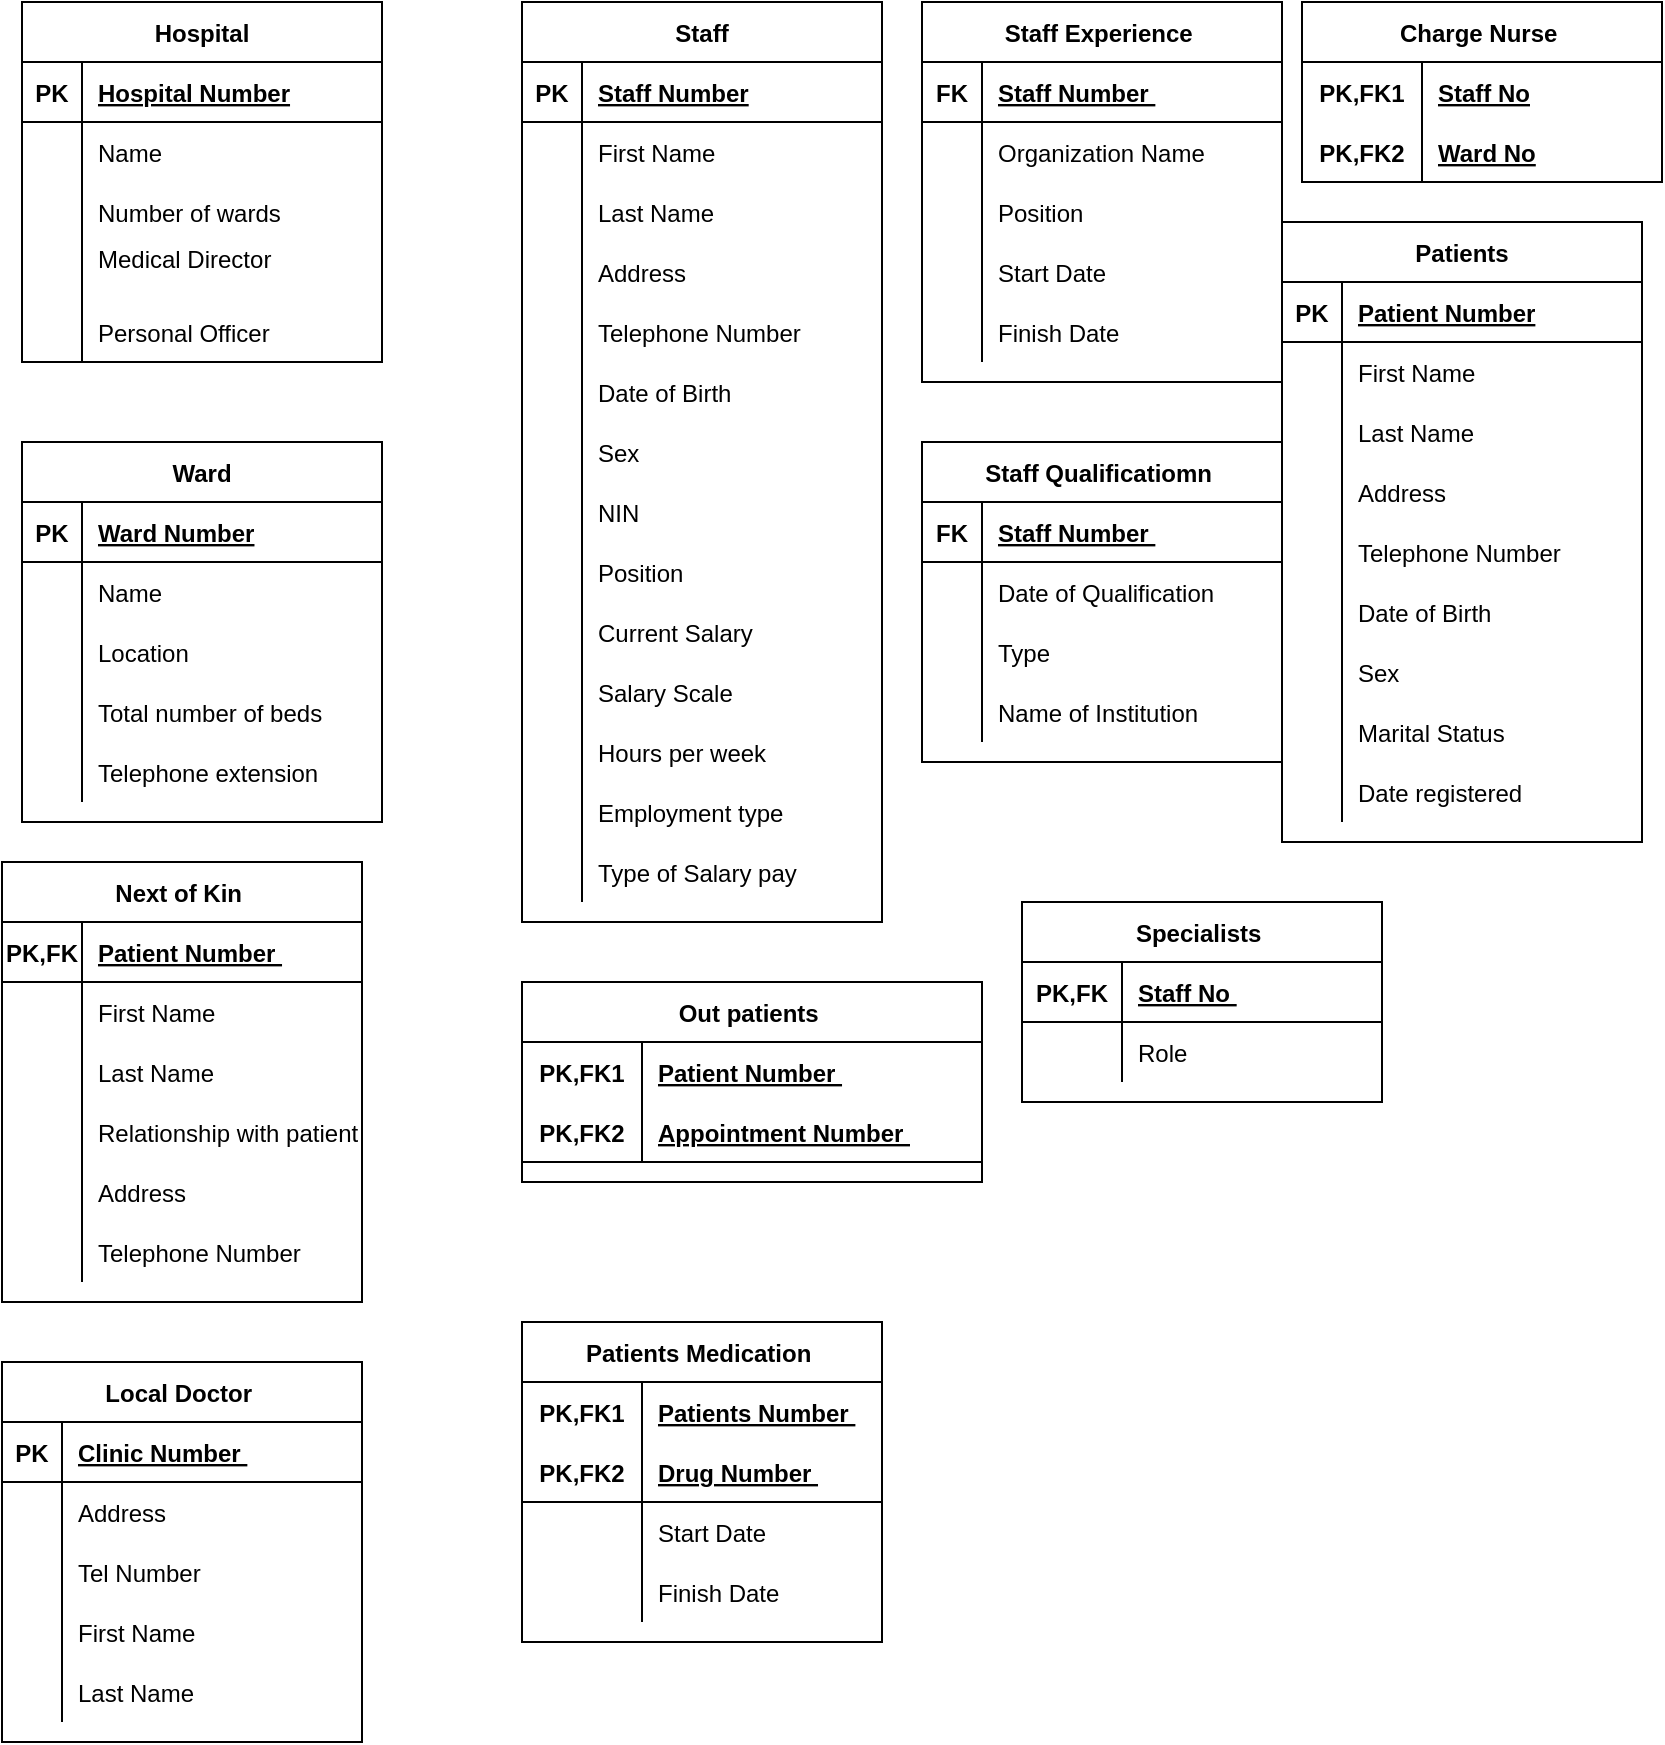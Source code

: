 <mxfile version="16.6.4" type="github">
  <diagram id="R2lEEEUBdFMjLlhIrx00" name="Page-1">
    <mxGraphModel dx="1422" dy="792" grid="1" gridSize="10" guides="1" tooltips="1" connect="1" arrows="1" fold="1" page="1" pageScale="1" pageWidth="850" pageHeight="1100" math="0" shadow="0" extFonts="Permanent Marker^https://fonts.googleapis.com/css?family=Permanent+Marker">
      <root>
        <mxCell id="0" />
        <mxCell id="1" parent="0" />
        <mxCell id="LAdUqt7Wd0XmWe1-yII3-1" value="Hospital" style="shape=table;startSize=30;container=1;collapsible=1;childLayout=tableLayout;fixedRows=1;rowLines=0;fontStyle=1;align=center;resizeLast=1;" vertex="1" parent="1">
          <mxGeometry x="30" y="140" width="180" height="180" as="geometry" />
        </mxCell>
        <mxCell id="LAdUqt7Wd0XmWe1-yII3-2" value="" style="shape=tableRow;horizontal=0;startSize=0;swimlaneHead=0;swimlaneBody=0;fillColor=none;collapsible=0;dropTarget=0;points=[[0,0.5],[1,0.5]];portConstraint=eastwest;top=0;left=0;right=0;bottom=1;" vertex="1" parent="LAdUqt7Wd0XmWe1-yII3-1">
          <mxGeometry y="30" width="180" height="30" as="geometry" />
        </mxCell>
        <mxCell id="LAdUqt7Wd0XmWe1-yII3-3" value="PK" style="shape=partialRectangle;connectable=0;fillColor=none;top=0;left=0;bottom=0;right=0;fontStyle=1;overflow=hidden;" vertex="1" parent="LAdUqt7Wd0XmWe1-yII3-2">
          <mxGeometry width="30" height="30" as="geometry">
            <mxRectangle width="30" height="30" as="alternateBounds" />
          </mxGeometry>
        </mxCell>
        <mxCell id="LAdUqt7Wd0XmWe1-yII3-4" value="Hospital Number" style="shape=partialRectangle;connectable=0;fillColor=none;top=0;left=0;bottom=0;right=0;align=left;spacingLeft=6;fontStyle=5;overflow=hidden;" vertex="1" parent="LAdUqt7Wd0XmWe1-yII3-2">
          <mxGeometry x="30" width="150" height="30" as="geometry">
            <mxRectangle width="150" height="30" as="alternateBounds" />
          </mxGeometry>
        </mxCell>
        <mxCell id="LAdUqt7Wd0XmWe1-yII3-5" value="" style="shape=tableRow;horizontal=0;startSize=0;swimlaneHead=0;swimlaneBody=0;fillColor=none;collapsible=0;dropTarget=0;points=[[0,0.5],[1,0.5]];portConstraint=eastwest;top=0;left=0;right=0;bottom=0;" vertex="1" parent="LAdUqt7Wd0XmWe1-yII3-1">
          <mxGeometry y="60" width="180" height="30" as="geometry" />
        </mxCell>
        <mxCell id="LAdUqt7Wd0XmWe1-yII3-6" value="" style="shape=partialRectangle;connectable=0;fillColor=none;top=0;left=0;bottom=0;right=0;editable=1;overflow=hidden;" vertex="1" parent="LAdUqt7Wd0XmWe1-yII3-5">
          <mxGeometry width="30" height="30" as="geometry">
            <mxRectangle width="30" height="30" as="alternateBounds" />
          </mxGeometry>
        </mxCell>
        <mxCell id="LAdUqt7Wd0XmWe1-yII3-7" value="Name" style="shape=partialRectangle;connectable=0;fillColor=none;top=0;left=0;bottom=0;right=0;align=left;spacingLeft=6;overflow=hidden;" vertex="1" parent="LAdUqt7Wd0XmWe1-yII3-5">
          <mxGeometry x="30" width="150" height="30" as="geometry">
            <mxRectangle width="150" height="30" as="alternateBounds" />
          </mxGeometry>
        </mxCell>
        <mxCell id="LAdUqt7Wd0XmWe1-yII3-8" value="" style="shape=tableRow;horizontal=0;startSize=0;swimlaneHead=0;swimlaneBody=0;fillColor=none;collapsible=0;dropTarget=0;points=[[0,0.5],[1,0.5]];portConstraint=eastwest;top=0;left=0;right=0;bottom=0;" vertex="1" parent="LAdUqt7Wd0XmWe1-yII3-1">
          <mxGeometry y="90" width="180" height="30" as="geometry" />
        </mxCell>
        <mxCell id="LAdUqt7Wd0XmWe1-yII3-9" value="" style="shape=partialRectangle;connectable=0;fillColor=none;top=0;left=0;bottom=0;right=0;editable=1;overflow=hidden;" vertex="1" parent="LAdUqt7Wd0XmWe1-yII3-8">
          <mxGeometry width="30" height="30" as="geometry">
            <mxRectangle width="30" height="30" as="alternateBounds" />
          </mxGeometry>
        </mxCell>
        <mxCell id="LAdUqt7Wd0XmWe1-yII3-10" value="Number of wards" style="shape=partialRectangle;connectable=0;fillColor=none;top=0;left=0;bottom=0;right=0;align=left;spacingLeft=6;overflow=hidden;" vertex="1" parent="LAdUqt7Wd0XmWe1-yII3-8">
          <mxGeometry x="30" width="150" height="30" as="geometry">
            <mxRectangle width="150" height="30" as="alternateBounds" />
          </mxGeometry>
        </mxCell>
        <mxCell id="LAdUqt7Wd0XmWe1-yII3-11" value="" style="shape=tableRow;horizontal=0;startSize=0;swimlaneHead=0;swimlaneBody=0;fillColor=none;collapsible=0;dropTarget=0;points=[[0,0.5],[1,0.5]];portConstraint=eastwest;top=0;left=0;right=0;bottom=0;" vertex="1" parent="LAdUqt7Wd0XmWe1-yII3-1">
          <mxGeometry y="120" width="180" height="30" as="geometry" />
        </mxCell>
        <mxCell id="LAdUqt7Wd0XmWe1-yII3-12" value="" style="shape=partialRectangle;connectable=0;fillColor=none;top=0;left=0;bottom=0;right=0;editable=1;overflow=hidden;" vertex="1" parent="LAdUqt7Wd0XmWe1-yII3-11">
          <mxGeometry width="30" height="30" as="geometry">
            <mxRectangle width="30" height="30" as="alternateBounds" />
          </mxGeometry>
        </mxCell>
        <mxCell id="LAdUqt7Wd0XmWe1-yII3-13" value="Medical Director &#xa;" style="shape=partialRectangle;connectable=0;fillColor=none;top=0;left=0;bottom=0;right=0;align=left;spacingLeft=6;overflow=hidden;" vertex="1" parent="LAdUqt7Wd0XmWe1-yII3-11">
          <mxGeometry x="30" width="150" height="30" as="geometry">
            <mxRectangle width="150" height="30" as="alternateBounds" />
          </mxGeometry>
        </mxCell>
        <mxCell id="LAdUqt7Wd0XmWe1-yII3-15" value="" style="shape=tableRow;horizontal=0;startSize=0;swimlaneHead=0;swimlaneBody=0;fillColor=none;collapsible=0;dropTarget=0;points=[[0,0.5],[1,0.5]];portConstraint=eastwest;top=0;left=0;right=0;bottom=0;" vertex="1" parent="LAdUqt7Wd0XmWe1-yII3-1">
          <mxGeometry y="150" width="180" height="30" as="geometry" />
        </mxCell>
        <mxCell id="LAdUqt7Wd0XmWe1-yII3-16" value="" style="shape=partialRectangle;connectable=0;fillColor=none;top=0;left=0;bottom=0;right=0;editable=1;overflow=hidden;" vertex="1" parent="LAdUqt7Wd0XmWe1-yII3-15">
          <mxGeometry width="30" height="30" as="geometry">
            <mxRectangle width="30" height="30" as="alternateBounds" />
          </mxGeometry>
        </mxCell>
        <mxCell id="LAdUqt7Wd0XmWe1-yII3-17" value="Personal Officer " style="shape=partialRectangle;connectable=0;fillColor=none;top=0;left=0;bottom=0;right=0;align=left;spacingLeft=6;overflow=hidden;" vertex="1" parent="LAdUqt7Wd0XmWe1-yII3-15">
          <mxGeometry x="30" width="150" height="30" as="geometry">
            <mxRectangle width="150" height="30" as="alternateBounds" />
          </mxGeometry>
        </mxCell>
        <mxCell id="LAdUqt7Wd0XmWe1-yII3-26" value="Staff" style="shape=table;startSize=30;container=1;collapsible=1;childLayout=tableLayout;fixedRows=1;rowLines=0;fontStyle=1;align=center;resizeLast=1;" vertex="1" parent="1">
          <mxGeometry x="280" y="140" width="180" height="460" as="geometry" />
        </mxCell>
        <mxCell id="LAdUqt7Wd0XmWe1-yII3-27" value="" style="shape=tableRow;horizontal=0;startSize=0;swimlaneHead=0;swimlaneBody=0;fillColor=none;collapsible=0;dropTarget=0;points=[[0,0.5],[1,0.5]];portConstraint=eastwest;top=0;left=0;right=0;bottom=1;" vertex="1" parent="LAdUqt7Wd0XmWe1-yII3-26">
          <mxGeometry y="30" width="180" height="30" as="geometry" />
        </mxCell>
        <mxCell id="LAdUqt7Wd0XmWe1-yII3-28" value="PK" style="shape=partialRectangle;connectable=0;fillColor=none;top=0;left=0;bottom=0;right=0;fontStyle=1;overflow=hidden;" vertex="1" parent="LAdUqt7Wd0XmWe1-yII3-27">
          <mxGeometry width="30" height="30" as="geometry">
            <mxRectangle width="30" height="30" as="alternateBounds" />
          </mxGeometry>
        </mxCell>
        <mxCell id="LAdUqt7Wd0XmWe1-yII3-29" value="Staff Number" style="shape=partialRectangle;connectable=0;fillColor=none;top=0;left=0;bottom=0;right=0;align=left;spacingLeft=6;fontStyle=5;overflow=hidden;" vertex="1" parent="LAdUqt7Wd0XmWe1-yII3-27">
          <mxGeometry x="30" width="150" height="30" as="geometry">
            <mxRectangle width="150" height="30" as="alternateBounds" />
          </mxGeometry>
        </mxCell>
        <mxCell id="LAdUqt7Wd0XmWe1-yII3-30" value="" style="shape=tableRow;horizontal=0;startSize=0;swimlaneHead=0;swimlaneBody=0;fillColor=none;collapsible=0;dropTarget=0;points=[[0,0.5],[1,0.5]];portConstraint=eastwest;top=0;left=0;right=0;bottom=0;" vertex="1" parent="LAdUqt7Wd0XmWe1-yII3-26">
          <mxGeometry y="60" width="180" height="30" as="geometry" />
        </mxCell>
        <mxCell id="LAdUqt7Wd0XmWe1-yII3-31" value="" style="shape=partialRectangle;connectable=0;fillColor=none;top=0;left=0;bottom=0;right=0;editable=1;overflow=hidden;" vertex="1" parent="LAdUqt7Wd0XmWe1-yII3-30">
          <mxGeometry width="30" height="30" as="geometry">
            <mxRectangle width="30" height="30" as="alternateBounds" />
          </mxGeometry>
        </mxCell>
        <mxCell id="LAdUqt7Wd0XmWe1-yII3-32" value="First Name " style="shape=partialRectangle;connectable=0;fillColor=none;top=0;left=0;bottom=0;right=0;align=left;spacingLeft=6;overflow=hidden;" vertex="1" parent="LAdUqt7Wd0XmWe1-yII3-30">
          <mxGeometry x="30" width="150" height="30" as="geometry">
            <mxRectangle width="150" height="30" as="alternateBounds" />
          </mxGeometry>
        </mxCell>
        <mxCell id="LAdUqt7Wd0XmWe1-yII3-33" value="" style="shape=tableRow;horizontal=0;startSize=0;swimlaneHead=0;swimlaneBody=0;fillColor=none;collapsible=0;dropTarget=0;points=[[0,0.5],[1,0.5]];portConstraint=eastwest;top=0;left=0;right=0;bottom=0;" vertex="1" parent="LAdUqt7Wd0XmWe1-yII3-26">
          <mxGeometry y="90" width="180" height="30" as="geometry" />
        </mxCell>
        <mxCell id="LAdUqt7Wd0XmWe1-yII3-34" value="" style="shape=partialRectangle;connectable=0;fillColor=none;top=0;left=0;bottom=0;right=0;editable=1;overflow=hidden;" vertex="1" parent="LAdUqt7Wd0XmWe1-yII3-33">
          <mxGeometry width="30" height="30" as="geometry">
            <mxRectangle width="30" height="30" as="alternateBounds" />
          </mxGeometry>
        </mxCell>
        <mxCell id="LAdUqt7Wd0XmWe1-yII3-35" value="Last Name " style="shape=partialRectangle;connectable=0;fillColor=none;top=0;left=0;bottom=0;right=0;align=left;spacingLeft=6;overflow=hidden;" vertex="1" parent="LAdUqt7Wd0XmWe1-yII3-33">
          <mxGeometry x="30" width="150" height="30" as="geometry">
            <mxRectangle width="150" height="30" as="alternateBounds" />
          </mxGeometry>
        </mxCell>
        <mxCell id="LAdUqt7Wd0XmWe1-yII3-39" value="" style="shape=tableRow;horizontal=0;startSize=0;swimlaneHead=0;swimlaneBody=0;fillColor=none;collapsible=0;dropTarget=0;points=[[0,0.5],[1,0.5]];portConstraint=eastwest;top=0;left=0;right=0;bottom=0;" vertex="1" parent="LAdUqt7Wd0XmWe1-yII3-26">
          <mxGeometry y="120" width="180" height="30" as="geometry" />
        </mxCell>
        <mxCell id="LAdUqt7Wd0XmWe1-yII3-40" value="" style="shape=partialRectangle;connectable=0;fillColor=none;top=0;left=0;bottom=0;right=0;editable=1;overflow=hidden;" vertex="1" parent="LAdUqt7Wd0XmWe1-yII3-39">
          <mxGeometry width="30" height="30" as="geometry">
            <mxRectangle width="30" height="30" as="alternateBounds" />
          </mxGeometry>
        </mxCell>
        <mxCell id="LAdUqt7Wd0XmWe1-yII3-41" value="Address" style="shape=partialRectangle;connectable=0;fillColor=none;top=0;left=0;bottom=0;right=0;align=left;spacingLeft=6;overflow=hidden;" vertex="1" parent="LAdUqt7Wd0XmWe1-yII3-39">
          <mxGeometry x="30" width="150" height="30" as="geometry">
            <mxRectangle width="150" height="30" as="alternateBounds" />
          </mxGeometry>
        </mxCell>
        <mxCell id="LAdUqt7Wd0XmWe1-yII3-47" value="" style="shape=tableRow;horizontal=0;startSize=0;swimlaneHead=0;swimlaneBody=0;fillColor=none;collapsible=0;dropTarget=0;points=[[0,0.5],[1,0.5]];portConstraint=eastwest;top=0;left=0;right=0;bottom=0;" vertex="1" parent="LAdUqt7Wd0XmWe1-yII3-26">
          <mxGeometry y="150" width="180" height="30" as="geometry" />
        </mxCell>
        <mxCell id="LAdUqt7Wd0XmWe1-yII3-48" value="" style="shape=partialRectangle;connectable=0;fillColor=none;top=0;left=0;bottom=0;right=0;editable=1;overflow=hidden;" vertex="1" parent="LAdUqt7Wd0XmWe1-yII3-47">
          <mxGeometry width="30" height="30" as="geometry">
            <mxRectangle width="30" height="30" as="alternateBounds" />
          </mxGeometry>
        </mxCell>
        <mxCell id="LAdUqt7Wd0XmWe1-yII3-49" value="Telephone Number" style="shape=partialRectangle;connectable=0;fillColor=none;top=0;left=0;bottom=0;right=0;align=left;spacingLeft=6;overflow=hidden;" vertex="1" parent="LAdUqt7Wd0XmWe1-yII3-47">
          <mxGeometry x="30" width="150" height="30" as="geometry">
            <mxRectangle width="150" height="30" as="alternateBounds" />
          </mxGeometry>
        </mxCell>
        <mxCell id="LAdUqt7Wd0XmWe1-yII3-36" value="" style="shape=tableRow;horizontal=0;startSize=0;swimlaneHead=0;swimlaneBody=0;fillColor=none;collapsible=0;dropTarget=0;points=[[0,0.5],[1,0.5]];portConstraint=eastwest;top=0;left=0;right=0;bottom=0;" vertex="1" parent="LAdUqt7Wd0XmWe1-yII3-26">
          <mxGeometry y="180" width="180" height="30" as="geometry" />
        </mxCell>
        <mxCell id="LAdUqt7Wd0XmWe1-yII3-37" value="" style="shape=partialRectangle;connectable=0;fillColor=none;top=0;left=0;bottom=0;right=0;editable=1;overflow=hidden;" vertex="1" parent="LAdUqt7Wd0XmWe1-yII3-36">
          <mxGeometry width="30" height="30" as="geometry">
            <mxRectangle width="30" height="30" as="alternateBounds" />
          </mxGeometry>
        </mxCell>
        <mxCell id="LAdUqt7Wd0XmWe1-yII3-38" value="Date of Birth " style="shape=partialRectangle;connectable=0;fillColor=none;top=0;left=0;bottom=0;right=0;align=left;spacingLeft=6;overflow=hidden;" vertex="1" parent="LAdUqt7Wd0XmWe1-yII3-36">
          <mxGeometry x="30" width="150" height="30" as="geometry">
            <mxRectangle width="150" height="30" as="alternateBounds" />
          </mxGeometry>
        </mxCell>
        <mxCell id="LAdUqt7Wd0XmWe1-yII3-54" value="" style="shape=tableRow;horizontal=0;startSize=0;swimlaneHead=0;swimlaneBody=0;fillColor=none;collapsible=0;dropTarget=0;points=[[0,0.5],[1,0.5]];portConstraint=eastwest;top=0;left=0;right=0;bottom=0;" vertex="1" parent="LAdUqt7Wd0XmWe1-yII3-26">
          <mxGeometry y="210" width="180" height="30" as="geometry" />
        </mxCell>
        <mxCell id="LAdUqt7Wd0XmWe1-yII3-55" value="" style="shape=partialRectangle;connectable=0;fillColor=none;top=0;left=0;bottom=0;right=0;editable=1;overflow=hidden;" vertex="1" parent="LAdUqt7Wd0XmWe1-yII3-54">
          <mxGeometry width="30" height="30" as="geometry">
            <mxRectangle width="30" height="30" as="alternateBounds" />
          </mxGeometry>
        </mxCell>
        <mxCell id="LAdUqt7Wd0XmWe1-yII3-56" value="Sex" style="shape=partialRectangle;connectable=0;fillColor=none;top=0;left=0;bottom=0;right=0;align=left;spacingLeft=6;overflow=hidden;" vertex="1" parent="LAdUqt7Wd0XmWe1-yII3-54">
          <mxGeometry x="30" width="150" height="30" as="geometry">
            <mxRectangle width="150" height="30" as="alternateBounds" />
          </mxGeometry>
        </mxCell>
        <mxCell id="LAdUqt7Wd0XmWe1-yII3-57" value="" style="shape=tableRow;horizontal=0;startSize=0;swimlaneHead=0;swimlaneBody=0;fillColor=none;collapsible=0;dropTarget=0;points=[[0,0.5],[1,0.5]];portConstraint=eastwest;top=0;left=0;right=0;bottom=0;" vertex="1" parent="LAdUqt7Wd0XmWe1-yII3-26">
          <mxGeometry y="240" width="180" height="30" as="geometry" />
        </mxCell>
        <mxCell id="LAdUqt7Wd0XmWe1-yII3-58" value="" style="shape=partialRectangle;connectable=0;fillColor=none;top=0;left=0;bottom=0;right=0;editable=1;overflow=hidden;" vertex="1" parent="LAdUqt7Wd0XmWe1-yII3-57">
          <mxGeometry width="30" height="30" as="geometry">
            <mxRectangle width="30" height="30" as="alternateBounds" />
          </mxGeometry>
        </mxCell>
        <mxCell id="LAdUqt7Wd0XmWe1-yII3-59" value="NIN" style="shape=partialRectangle;connectable=0;fillColor=none;top=0;left=0;bottom=0;right=0;align=left;spacingLeft=6;overflow=hidden;" vertex="1" parent="LAdUqt7Wd0XmWe1-yII3-57">
          <mxGeometry x="30" width="150" height="30" as="geometry">
            <mxRectangle width="150" height="30" as="alternateBounds" />
          </mxGeometry>
        </mxCell>
        <mxCell id="LAdUqt7Wd0XmWe1-yII3-60" value="" style="shape=tableRow;horizontal=0;startSize=0;swimlaneHead=0;swimlaneBody=0;fillColor=none;collapsible=0;dropTarget=0;points=[[0,0.5],[1,0.5]];portConstraint=eastwest;top=0;left=0;right=0;bottom=0;" vertex="1" parent="LAdUqt7Wd0XmWe1-yII3-26">
          <mxGeometry y="270" width="180" height="30" as="geometry" />
        </mxCell>
        <mxCell id="LAdUqt7Wd0XmWe1-yII3-61" value="" style="shape=partialRectangle;connectable=0;fillColor=none;top=0;left=0;bottom=0;right=0;editable=1;overflow=hidden;" vertex="1" parent="LAdUqt7Wd0XmWe1-yII3-60">
          <mxGeometry width="30" height="30" as="geometry">
            <mxRectangle width="30" height="30" as="alternateBounds" />
          </mxGeometry>
        </mxCell>
        <mxCell id="LAdUqt7Wd0XmWe1-yII3-62" value="Position" style="shape=partialRectangle;connectable=0;fillColor=none;top=0;left=0;bottom=0;right=0;align=left;spacingLeft=6;overflow=hidden;" vertex="1" parent="LAdUqt7Wd0XmWe1-yII3-60">
          <mxGeometry x="30" width="150" height="30" as="geometry">
            <mxRectangle width="150" height="30" as="alternateBounds" />
          </mxGeometry>
        </mxCell>
        <mxCell id="LAdUqt7Wd0XmWe1-yII3-51" value="" style="shape=tableRow;horizontal=0;startSize=0;swimlaneHead=0;swimlaneBody=0;fillColor=none;collapsible=0;dropTarget=0;points=[[0,0.5],[1,0.5]];portConstraint=eastwest;top=0;left=0;right=0;bottom=0;" vertex="1" parent="LAdUqt7Wd0XmWe1-yII3-26">
          <mxGeometry y="300" width="180" height="30" as="geometry" />
        </mxCell>
        <mxCell id="LAdUqt7Wd0XmWe1-yII3-52" value="" style="shape=partialRectangle;connectable=0;fillColor=none;top=0;left=0;bottom=0;right=0;editable=1;overflow=hidden;" vertex="1" parent="LAdUqt7Wd0XmWe1-yII3-51">
          <mxGeometry width="30" height="30" as="geometry">
            <mxRectangle width="30" height="30" as="alternateBounds" />
          </mxGeometry>
        </mxCell>
        <mxCell id="LAdUqt7Wd0XmWe1-yII3-53" value="Current Salary " style="shape=partialRectangle;connectable=0;fillColor=none;top=0;left=0;bottom=0;right=0;align=left;spacingLeft=6;overflow=hidden;" vertex="1" parent="LAdUqt7Wd0XmWe1-yII3-51">
          <mxGeometry x="30" width="150" height="30" as="geometry">
            <mxRectangle width="150" height="30" as="alternateBounds" />
          </mxGeometry>
        </mxCell>
        <mxCell id="LAdUqt7Wd0XmWe1-yII3-70" value="" style="shape=tableRow;horizontal=0;startSize=0;swimlaneHead=0;swimlaneBody=0;fillColor=none;collapsible=0;dropTarget=0;points=[[0,0.5],[1,0.5]];portConstraint=eastwest;top=0;left=0;right=0;bottom=0;" vertex="1" parent="LAdUqt7Wd0XmWe1-yII3-26">
          <mxGeometry y="330" width="180" height="30" as="geometry" />
        </mxCell>
        <mxCell id="LAdUqt7Wd0XmWe1-yII3-71" value="" style="shape=partialRectangle;connectable=0;fillColor=none;top=0;left=0;bottom=0;right=0;editable=1;overflow=hidden;" vertex="1" parent="LAdUqt7Wd0XmWe1-yII3-70">
          <mxGeometry width="30" height="30" as="geometry">
            <mxRectangle width="30" height="30" as="alternateBounds" />
          </mxGeometry>
        </mxCell>
        <mxCell id="LAdUqt7Wd0XmWe1-yII3-72" value="Salary Scale " style="shape=partialRectangle;connectable=0;fillColor=none;top=0;left=0;bottom=0;right=0;align=left;spacingLeft=6;overflow=hidden;" vertex="1" parent="LAdUqt7Wd0XmWe1-yII3-70">
          <mxGeometry x="30" width="150" height="30" as="geometry">
            <mxRectangle width="150" height="30" as="alternateBounds" />
          </mxGeometry>
        </mxCell>
        <mxCell id="LAdUqt7Wd0XmWe1-yII3-73" value="" style="shape=tableRow;horizontal=0;startSize=0;swimlaneHead=0;swimlaneBody=0;fillColor=none;collapsible=0;dropTarget=0;points=[[0,0.5],[1,0.5]];portConstraint=eastwest;top=0;left=0;right=0;bottom=0;" vertex="1" parent="LAdUqt7Wd0XmWe1-yII3-26">
          <mxGeometry y="360" width="180" height="30" as="geometry" />
        </mxCell>
        <mxCell id="LAdUqt7Wd0XmWe1-yII3-74" value="" style="shape=partialRectangle;connectable=0;fillColor=none;top=0;left=0;bottom=0;right=0;editable=1;overflow=hidden;" vertex="1" parent="LAdUqt7Wd0XmWe1-yII3-73">
          <mxGeometry width="30" height="30" as="geometry">
            <mxRectangle width="30" height="30" as="alternateBounds" />
          </mxGeometry>
        </mxCell>
        <mxCell id="LAdUqt7Wd0XmWe1-yII3-75" value="Hours per week " style="shape=partialRectangle;connectable=0;fillColor=none;top=0;left=0;bottom=0;right=0;align=left;spacingLeft=6;overflow=hidden;" vertex="1" parent="LAdUqt7Wd0XmWe1-yII3-73">
          <mxGeometry x="30" width="150" height="30" as="geometry">
            <mxRectangle width="150" height="30" as="alternateBounds" />
          </mxGeometry>
        </mxCell>
        <mxCell id="LAdUqt7Wd0XmWe1-yII3-76" value="" style="shape=tableRow;horizontal=0;startSize=0;swimlaneHead=0;swimlaneBody=0;fillColor=none;collapsible=0;dropTarget=0;points=[[0,0.5],[1,0.5]];portConstraint=eastwest;top=0;left=0;right=0;bottom=0;" vertex="1" parent="LAdUqt7Wd0XmWe1-yII3-26">
          <mxGeometry y="390" width="180" height="30" as="geometry" />
        </mxCell>
        <mxCell id="LAdUqt7Wd0XmWe1-yII3-77" value="" style="shape=partialRectangle;connectable=0;fillColor=none;top=0;left=0;bottom=0;right=0;editable=1;overflow=hidden;" vertex="1" parent="LAdUqt7Wd0XmWe1-yII3-76">
          <mxGeometry width="30" height="30" as="geometry">
            <mxRectangle width="30" height="30" as="alternateBounds" />
          </mxGeometry>
        </mxCell>
        <mxCell id="LAdUqt7Wd0XmWe1-yII3-78" value="Employment type " style="shape=partialRectangle;connectable=0;fillColor=none;top=0;left=0;bottom=0;right=0;align=left;spacingLeft=6;overflow=hidden;" vertex="1" parent="LAdUqt7Wd0XmWe1-yII3-76">
          <mxGeometry x="30" width="150" height="30" as="geometry">
            <mxRectangle width="150" height="30" as="alternateBounds" />
          </mxGeometry>
        </mxCell>
        <mxCell id="LAdUqt7Wd0XmWe1-yII3-63" value="" style="shape=tableRow;horizontal=0;startSize=0;swimlaneHead=0;swimlaneBody=0;fillColor=none;collapsible=0;dropTarget=0;points=[[0,0.5],[1,0.5]];portConstraint=eastwest;top=0;left=0;right=0;bottom=0;" vertex="1" parent="LAdUqt7Wd0XmWe1-yII3-26">
          <mxGeometry y="420" width="180" height="30" as="geometry" />
        </mxCell>
        <mxCell id="LAdUqt7Wd0XmWe1-yII3-64" value="" style="shape=partialRectangle;connectable=0;fillColor=none;top=0;left=0;bottom=0;right=0;editable=1;overflow=hidden;" vertex="1" parent="LAdUqt7Wd0XmWe1-yII3-63">
          <mxGeometry width="30" height="30" as="geometry">
            <mxRectangle width="30" height="30" as="alternateBounds" />
          </mxGeometry>
        </mxCell>
        <mxCell id="LAdUqt7Wd0XmWe1-yII3-65" value="Type of Salary pay " style="shape=partialRectangle;connectable=0;fillColor=none;top=0;left=0;bottom=0;right=0;align=left;spacingLeft=6;overflow=hidden;" vertex="1" parent="LAdUqt7Wd0XmWe1-yII3-63">
          <mxGeometry x="30" width="150" height="30" as="geometry">
            <mxRectangle width="150" height="30" as="alternateBounds" />
          </mxGeometry>
        </mxCell>
        <mxCell id="LAdUqt7Wd0XmWe1-yII3-79" value="Staff Experience " style="shape=table;startSize=30;container=1;collapsible=1;childLayout=tableLayout;fixedRows=1;rowLines=0;fontStyle=1;align=center;resizeLast=1;" vertex="1" parent="1">
          <mxGeometry x="480" y="140" width="180" height="190" as="geometry" />
        </mxCell>
        <mxCell id="LAdUqt7Wd0XmWe1-yII3-80" value="" style="shape=tableRow;horizontal=0;startSize=0;swimlaneHead=0;swimlaneBody=0;fillColor=none;collapsible=0;dropTarget=0;points=[[0,0.5],[1,0.5]];portConstraint=eastwest;top=0;left=0;right=0;bottom=1;" vertex="1" parent="LAdUqt7Wd0XmWe1-yII3-79">
          <mxGeometry y="30" width="180" height="30" as="geometry" />
        </mxCell>
        <mxCell id="LAdUqt7Wd0XmWe1-yII3-81" value="FK" style="shape=partialRectangle;connectable=0;fillColor=none;top=0;left=0;bottom=0;right=0;fontStyle=1;overflow=hidden;" vertex="1" parent="LAdUqt7Wd0XmWe1-yII3-80">
          <mxGeometry width="30" height="30" as="geometry">
            <mxRectangle width="30" height="30" as="alternateBounds" />
          </mxGeometry>
        </mxCell>
        <mxCell id="LAdUqt7Wd0XmWe1-yII3-82" value="Staff Number " style="shape=partialRectangle;connectable=0;fillColor=none;top=0;left=0;bottom=0;right=0;align=left;spacingLeft=6;fontStyle=5;overflow=hidden;" vertex="1" parent="LAdUqt7Wd0XmWe1-yII3-80">
          <mxGeometry x="30" width="150" height="30" as="geometry">
            <mxRectangle width="150" height="30" as="alternateBounds" />
          </mxGeometry>
        </mxCell>
        <mxCell id="LAdUqt7Wd0XmWe1-yII3-83" value="" style="shape=tableRow;horizontal=0;startSize=0;swimlaneHead=0;swimlaneBody=0;fillColor=none;collapsible=0;dropTarget=0;points=[[0,0.5],[1,0.5]];portConstraint=eastwest;top=0;left=0;right=0;bottom=0;" vertex="1" parent="LAdUqt7Wd0XmWe1-yII3-79">
          <mxGeometry y="60" width="180" height="30" as="geometry" />
        </mxCell>
        <mxCell id="LAdUqt7Wd0XmWe1-yII3-84" value="" style="shape=partialRectangle;connectable=0;fillColor=none;top=0;left=0;bottom=0;right=0;editable=1;overflow=hidden;" vertex="1" parent="LAdUqt7Wd0XmWe1-yII3-83">
          <mxGeometry width="30" height="30" as="geometry">
            <mxRectangle width="30" height="30" as="alternateBounds" />
          </mxGeometry>
        </mxCell>
        <mxCell id="LAdUqt7Wd0XmWe1-yII3-85" value="Organization Name " style="shape=partialRectangle;connectable=0;fillColor=none;top=0;left=0;bottom=0;right=0;align=left;spacingLeft=6;overflow=hidden;" vertex="1" parent="LAdUqt7Wd0XmWe1-yII3-83">
          <mxGeometry x="30" width="150" height="30" as="geometry">
            <mxRectangle width="150" height="30" as="alternateBounds" />
          </mxGeometry>
        </mxCell>
        <mxCell id="LAdUqt7Wd0XmWe1-yII3-86" value="" style="shape=tableRow;horizontal=0;startSize=0;swimlaneHead=0;swimlaneBody=0;fillColor=none;collapsible=0;dropTarget=0;points=[[0,0.5],[1,0.5]];portConstraint=eastwest;top=0;left=0;right=0;bottom=0;" vertex="1" parent="LAdUqt7Wd0XmWe1-yII3-79">
          <mxGeometry y="90" width="180" height="30" as="geometry" />
        </mxCell>
        <mxCell id="LAdUqt7Wd0XmWe1-yII3-87" value="" style="shape=partialRectangle;connectable=0;fillColor=none;top=0;left=0;bottom=0;right=0;editable=1;overflow=hidden;" vertex="1" parent="LAdUqt7Wd0XmWe1-yII3-86">
          <mxGeometry width="30" height="30" as="geometry">
            <mxRectangle width="30" height="30" as="alternateBounds" />
          </mxGeometry>
        </mxCell>
        <mxCell id="LAdUqt7Wd0XmWe1-yII3-88" value="Position" style="shape=partialRectangle;connectable=0;fillColor=none;top=0;left=0;bottom=0;right=0;align=left;spacingLeft=6;overflow=hidden;" vertex="1" parent="LAdUqt7Wd0XmWe1-yII3-86">
          <mxGeometry x="30" width="150" height="30" as="geometry">
            <mxRectangle width="150" height="30" as="alternateBounds" />
          </mxGeometry>
        </mxCell>
        <mxCell id="LAdUqt7Wd0XmWe1-yII3-89" value="" style="shape=tableRow;horizontal=0;startSize=0;swimlaneHead=0;swimlaneBody=0;fillColor=none;collapsible=0;dropTarget=0;points=[[0,0.5],[1,0.5]];portConstraint=eastwest;top=0;left=0;right=0;bottom=0;" vertex="1" parent="LAdUqt7Wd0XmWe1-yII3-79">
          <mxGeometry y="120" width="180" height="30" as="geometry" />
        </mxCell>
        <mxCell id="LAdUqt7Wd0XmWe1-yII3-90" value="" style="shape=partialRectangle;connectable=0;fillColor=none;top=0;left=0;bottom=0;right=0;editable=1;overflow=hidden;" vertex="1" parent="LAdUqt7Wd0XmWe1-yII3-89">
          <mxGeometry width="30" height="30" as="geometry">
            <mxRectangle width="30" height="30" as="alternateBounds" />
          </mxGeometry>
        </mxCell>
        <mxCell id="LAdUqt7Wd0XmWe1-yII3-91" value="Start Date " style="shape=partialRectangle;connectable=0;fillColor=none;top=0;left=0;bottom=0;right=0;align=left;spacingLeft=6;overflow=hidden;" vertex="1" parent="LAdUqt7Wd0XmWe1-yII3-89">
          <mxGeometry x="30" width="150" height="30" as="geometry">
            <mxRectangle width="150" height="30" as="alternateBounds" />
          </mxGeometry>
        </mxCell>
        <mxCell id="LAdUqt7Wd0XmWe1-yII3-96" value="" style="shape=tableRow;horizontal=0;startSize=0;swimlaneHead=0;swimlaneBody=0;fillColor=none;collapsible=0;dropTarget=0;points=[[0,0.5],[1,0.5]];portConstraint=eastwest;top=0;left=0;right=0;bottom=0;" vertex="1" parent="LAdUqt7Wd0XmWe1-yII3-79">
          <mxGeometry y="150" width="180" height="30" as="geometry" />
        </mxCell>
        <mxCell id="LAdUqt7Wd0XmWe1-yII3-97" value="" style="shape=partialRectangle;connectable=0;fillColor=none;top=0;left=0;bottom=0;right=0;editable=1;overflow=hidden;" vertex="1" parent="LAdUqt7Wd0XmWe1-yII3-96">
          <mxGeometry width="30" height="30" as="geometry">
            <mxRectangle width="30" height="30" as="alternateBounds" />
          </mxGeometry>
        </mxCell>
        <mxCell id="LAdUqt7Wd0XmWe1-yII3-98" value="Finish Date " style="shape=partialRectangle;connectable=0;fillColor=none;top=0;left=0;bottom=0;right=0;align=left;spacingLeft=6;overflow=hidden;" vertex="1" parent="LAdUqt7Wd0XmWe1-yII3-96">
          <mxGeometry x="30" width="150" height="30" as="geometry">
            <mxRectangle width="150" height="30" as="alternateBounds" />
          </mxGeometry>
        </mxCell>
        <mxCell id="LAdUqt7Wd0XmWe1-yII3-99" value="Staff Qualificatiomn " style="shape=table;startSize=30;container=1;collapsible=1;childLayout=tableLayout;fixedRows=1;rowLines=0;fontStyle=1;align=center;resizeLast=1;" vertex="1" parent="1">
          <mxGeometry x="480" y="360" width="180" height="160" as="geometry" />
        </mxCell>
        <mxCell id="LAdUqt7Wd0XmWe1-yII3-100" value="" style="shape=tableRow;horizontal=0;startSize=0;swimlaneHead=0;swimlaneBody=0;fillColor=none;collapsible=0;dropTarget=0;points=[[0,0.5],[1,0.5]];portConstraint=eastwest;top=0;left=0;right=0;bottom=1;" vertex="1" parent="LAdUqt7Wd0XmWe1-yII3-99">
          <mxGeometry y="30" width="180" height="30" as="geometry" />
        </mxCell>
        <mxCell id="LAdUqt7Wd0XmWe1-yII3-101" value="FK" style="shape=partialRectangle;connectable=0;fillColor=none;top=0;left=0;bottom=0;right=0;fontStyle=1;overflow=hidden;" vertex="1" parent="LAdUqt7Wd0XmWe1-yII3-100">
          <mxGeometry width="30" height="30" as="geometry">
            <mxRectangle width="30" height="30" as="alternateBounds" />
          </mxGeometry>
        </mxCell>
        <mxCell id="LAdUqt7Wd0XmWe1-yII3-102" value="Staff Number " style="shape=partialRectangle;connectable=0;fillColor=none;top=0;left=0;bottom=0;right=0;align=left;spacingLeft=6;fontStyle=5;overflow=hidden;" vertex="1" parent="LAdUqt7Wd0XmWe1-yII3-100">
          <mxGeometry x="30" width="150" height="30" as="geometry">
            <mxRectangle width="150" height="30" as="alternateBounds" />
          </mxGeometry>
        </mxCell>
        <mxCell id="LAdUqt7Wd0XmWe1-yII3-103" value="" style="shape=tableRow;horizontal=0;startSize=0;swimlaneHead=0;swimlaneBody=0;fillColor=none;collapsible=0;dropTarget=0;points=[[0,0.5],[1,0.5]];portConstraint=eastwest;top=0;left=0;right=0;bottom=0;" vertex="1" parent="LAdUqt7Wd0XmWe1-yII3-99">
          <mxGeometry y="60" width="180" height="30" as="geometry" />
        </mxCell>
        <mxCell id="LAdUqt7Wd0XmWe1-yII3-104" value="" style="shape=partialRectangle;connectable=0;fillColor=none;top=0;left=0;bottom=0;right=0;editable=1;overflow=hidden;" vertex="1" parent="LAdUqt7Wd0XmWe1-yII3-103">
          <mxGeometry width="30" height="30" as="geometry">
            <mxRectangle width="30" height="30" as="alternateBounds" />
          </mxGeometry>
        </mxCell>
        <mxCell id="LAdUqt7Wd0XmWe1-yII3-105" value="Date of Qualification " style="shape=partialRectangle;connectable=0;fillColor=none;top=0;left=0;bottom=0;right=0;align=left;spacingLeft=6;overflow=hidden;" vertex="1" parent="LAdUqt7Wd0XmWe1-yII3-103">
          <mxGeometry x="30" width="150" height="30" as="geometry">
            <mxRectangle width="150" height="30" as="alternateBounds" />
          </mxGeometry>
        </mxCell>
        <mxCell id="LAdUqt7Wd0XmWe1-yII3-106" value="" style="shape=tableRow;horizontal=0;startSize=0;swimlaneHead=0;swimlaneBody=0;fillColor=none;collapsible=0;dropTarget=0;points=[[0,0.5],[1,0.5]];portConstraint=eastwest;top=0;left=0;right=0;bottom=0;" vertex="1" parent="LAdUqt7Wd0XmWe1-yII3-99">
          <mxGeometry y="90" width="180" height="30" as="geometry" />
        </mxCell>
        <mxCell id="LAdUqt7Wd0XmWe1-yII3-107" value="" style="shape=partialRectangle;connectable=0;fillColor=none;top=0;left=0;bottom=0;right=0;editable=1;overflow=hidden;" vertex="1" parent="LAdUqt7Wd0XmWe1-yII3-106">
          <mxGeometry width="30" height="30" as="geometry">
            <mxRectangle width="30" height="30" as="alternateBounds" />
          </mxGeometry>
        </mxCell>
        <mxCell id="LAdUqt7Wd0XmWe1-yII3-108" value="Type" style="shape=partialRectangle;connectable=0;fillColor=none;top=0;left=0;bottom=0;right=0;align=left;spacingLeft=6;overflow=hidden;" vertex="1" parent="LAdUqt7Wd0XmWe1-yII3-106">
          <mxGeometry x="30" width="150" height="30" as="geometry">
            <mxRectangle width="150" height="30" as="alternateBounds" />
          </mxGeometry>
        </mxCell>
        <mxCell id="LAdUqt7Wd0XmWe1-yII3-109" value="" style="shape=tableRow;horizontal=0;startSize=0;swimlaneHead=0;swimlaneBody=0;fillColor=none;collapsible=0;dropTarget=0;points=[[0,0.5],[1,0.5]];portConstraint=eastwest;top=0;left=0;right=0;bottom=0;" vertex="1" parent="LAdUqt7Wd0XmWe1-yII3-99">
          <mxGeometry y="120" width="180" height="30" as="geometry" />
        </mxCell>
        <mxCell id="LAdUqt7Wd0XmWe1-yII3-110" value="" style="shape=partialRectangle;connectable=0;fillColor=none;top=0;left=0;bottom=0;right=0;editable=1;overflow=hidden;" vertex="1" parent="LAdUqt7Wd0XmWe1-yII3-109">
          <mxGeometry width="30" height="30" as="geometry">
            <mxRectangle width="30" height="30" as="alternateBounds" />
          </mxGeometry>
        </mxCell>
        <mxCell id="LAdUqt7Wd0XmWe1-yII3-111" value="Name of Institution" style="shape=partialRectangle;connectable=0;fillColor=none;top=0;left=0;bottom=0;right=0;align=left;spacingLeft=6;overflow=hidden;" vertex="1" parent="LAdUqt7Wd0XmWe1-yII3-109">
          <mxGeometry x="30" width="150" height="30" as="geometry">
            <mxRectangle width="150" height="30" as="alternateBounds" />
          </mxGeometry>
        </mxCell>
        <mxCell id="LAdUqt7Wd0XmWe1-yII3-112" value="Ward" style="shape=table;startSize=30;container=1;collapsible=1;childLayout=tableLayout;fixedRows=1;rowLines=0;fontStyle=1;align=center;resizeLast=1;" vertex="1" parent="1">
          <mxGeometry x="30" y="360" width="180" height="190" as="geometry" />
        </mxCell>
        <mxCell id="LAdUqt7Wd0XmWe1-yII3-113" value="" style="shape=tableRow;horizontal=0;startSize=0;swimlaneHead=0;swimlaneBody=0;fillColor=none;collapsible=0;dropTarget=0;points=[[0,0.5],[1,0.5]];portConstraint=eastwest;top=0;left=0;right=0;bottom=1;" vertex="1" parent="LAdUqt7Wd0XmWe1-yII3-112">
          <mxGeometry y="30" width="180" height="30" as="geometry" />
        </mxCell>
        <mxCell id="LAdUqt7Wd0XmWe1-yII3-114" value="PK" style="shape=partialRectangle;connectable=0;fillColor=none;top=0;left=0;bottom=0;right=0;fontStyle=1;overflow=hidden;" vertex="1" parent="LAdUqt7Wd0XmWe1-yII3-113">
          <mxGeometry width="30" height="30" as="geometry">
            <mxRectangle width="30" height="30" as="alternateBounds" />
          </mxGeometry>
        </mxCell>
        <mxCell id="LAdUqt7Wd0XmWe1-yII3-115" value="Ward Number" style="shape=partialRectangle;connectable=0;fillColor=none;top=0;left=0;bottom=0;right=0;align=left;spacingLeft=6;fontStyle=5;overflow=hidden;" vertex="1" parent="LAdUqt7Wd0XmWe1-yII3-113">
          <mxGeometry x="30" width="150" height="30" as="geometry">
            <mxRectangle width="150" height="30" as="alternateBounds" />
          </mxGeometry>
        </mxCell>
        <mxCell id="LAdUqt7Wd0XmWe1-yII3-116" value="" style="shape=tableRow;horizontal=0;startSize=0;swimlaneHead=0;swimlaneBody=0;fillColor=none;collapsible=0;dropTarget=0;points=[[0,0.5],[1,0.5]];portConstraint=eastwest;top=0;left=0;right=0;bottom=0;" vertex="1" parent="LAdUqt7Wd0XmWe1-yII3-112">
          <mxGeometry y="60" width="180" height="30" as="geometry" />
        </mxCell>
        <mxCell id="LAdUqt7Wd0XmWe1-yII3-117" value="" style="shape=partialRectangle;connectable=0;fillColor=none;top=0;left=0;bottom=0;right=0;editable=1;overflow=hidden;" vertex="1" parent="LAdUqt7Wd0XmWe1-yII3-116">
          <mxGeometry width="30" height="30" as="geometry">
            <mxRectangle width="30" height="30" as="alternateBounds" />
          </mxGeometry>
        </mxCell>
        <mxCell id="LAdUqt7Wd0XmWe1-yII3-118" value="Name " style="shape=partialRectangle;connectable=0;fillColor=none;top=0;left=0;bottom=0;right=0;align=left;spacingLeft=6;overflow=hidden;" vertex="1" parent="LAdUqt7Wd0XmWe1-yII3-116">
          <mxGeometry x="30" width="150" height="30" as="geometry">
            <mxRectangle width="150" height="30" as="alternateBounds" />
          </mxGeometry>
        </mxCell>
        <mxCell id="LAdUqt7Wd0XmWe1-yII3-119" value="" style="shape=tableRow;horizontal=0;startSize=0;swimlaneHead=0;swimlaneBody=0;fillColor=none;collapsible=0;dropTarget=0;points=[[0,0.5],[1,0.5]];portConstraint=eastwest;top=0;left=0;right=0;bottom=0;" vertex="1" parent="LAdUqt7Wd0XmWe1-yII3-112">
          <mxGeometry y="90" width="180" height="30" as="geometry" />
        </mxCell>
        <mxCell id="LAdUqt7Wd0XmWe1-yII3-120" value="" style="shape=partialRectangle;connectable=0;fillColor=none;top=0;left=0;bottom=0;right=0;editable=1;overflow=hidden;" vertex="1" parent="LAdUqt7Wd0XmWe1-yII3-119">
          <mxGeometry width="30" height="30" as="geometry">
            <mxRectangle width="30" height="30" as="alternateBounds" />
          </mxGeometry>
        </mxCell>
        <mxCell id="LAdUqt7Wd0XmWe1-yII3-121" value="Location" style="shape=partialRectangle;connectable=0;fillColor=none;top=0;left=0;bottom=0;right=0;align=left;spacingLeft=6;overflow=hidden;" vertex="1" parent="LAdUqt7Wd0XmWe1-yII3-119">
          <mxGeometry x="30" width="150" height="30" as="geometry">
            <mxRectangle width="150" height="30" as="alternateBounds" />
          </mxGeometry>
        </mxCell>
        <mxCell id="LAdUqt7Wd0XmWe1-yII3-122" value="" style="shape=tableRow;horizontal=0;startSize=0;swimlaneHead=0;swimlaneBody=0;fillColor=none;collapsible=0;dropTarget=0;points=[[0,0.5],[1,0.5]];portConstraint=eastwest;top=0;left=0;right=0;bottom=0;" vertex="1" parent="LAdUqt7Wd0XmWe1-yII3-112">
          <mxGeometry y="120" width="180" height="30" as="geometry" />
        </mxCell>
        <mxCell id="LAdUqt7Wd0XmWe1-yII3-123" value="" style="shape=partialRectangle;connectable=0;fillColor=none;top=0;left=0;bottom=0;right=0;editable=1;overflow=hidden;" vertex="1" parent="LAdUqt7Wd0XmWe1-yII3-122">
          <mxGeometry width="30" height="30" as="geometry">
            <mxRectangle width="30" height="30" as="alternateBounds" />
          </mxGeometry>
        </mxCell>
        <mxCell id="LAdUqt7Wd0XmWe1-yII3-124" value="Total number of beds " style="shape=partialRectangle;connectable=0;fillColor=none;top=0;left=0;bottom=0;right=0;align=left;spacingLeft=6;overflow=hidden;" vertex="1" parent="LAdUqt7Wd0XmWe1-yII3-122">
          <mxGeometry x="30" width="150" height="30" as="geometry">
            <mxRectangle width="150" height="30" as="alternateBounds" />
          </mxGeometry>
        </mxCell>
        <mxCell id="LAdUqt7Wd0XmWe1-yII3-129" value="" style="shape=tableRow;horizontal=0;startSize=0;swimlaneHead=0;swimlaneBody=0;fillColor=none;collapsible=0;dropTarget=0;points=[[0,0.5],[1,0.5]];portConstraint=eastwest;top=0;left=0;right=0;bottom=0;" vertex="1" parent="LAdUqt7Wd0XmWe1-yII3-112">
          <mxGeometry y="150" width="180" height="30" as="geometry" />
        </mxCell>
        <mxCell id="LAdUqt7Wd0XmWe1-yII3-130" value="" style="shape=partialRectangle;connectable=0;fillColor=none;top=0;left=0;bottom=0;right=0;editable=1;overflow=hidden;" vertex="1" parent="LAdUqt7Wd0XmWe1-yII3-129">
          <mxGeometry width="30" height="30" as="geometry">
            <mxRectangle width="30" height="30" as="alternateBounds" />
          </mxGeometry>
        </mxCell>
        <mxCell id="LAdUqt7Wd0XmWe1-yII3-131" value="Telephone extension " style="shape=partialRectangle;connectable=0;fillColor=none;top=0;left=0;bottom=0;right=0;align=left;spacingLeft=6;overflow=hidden;" vertex="1" parent="LAdUqt7Wd0XmWe1-yII3-129">
          <mxGeometry x="30" width="150" height="30" as="geometry">
            <mxRectangle width="150" height="30" as="alternateBounds" />
          </mxGeometry>
        </mxCell>
        <mxCell id="LAdUqt7Wd0XmWe1-yII3-145" value="Charge Nurse " style="shape=table;startSize=30;container=1;collapsible=1;childLayout=tableLayout;fixedRows=1;rowLines=0;fontStyle=1;align=center;resizeLast=1;" vertex="1" parent="1">
          <mxGeometry x="670" y="140" width="180" height="90" as="geometry" />
        </mxCell>
        <mxCell id="LAdUqt7Wd0XmWe1-yII3-146" value="" style="shape=tableRow;horizontal=0;startSize=0;swimlaneHead=0;swimlaneBody=0;fillColor=none;collapsible=0;dropTarget=0;points=[[0,0.5],[1,0.5]];portConstraint=eastwest;top=0;left=0;right=0;bottom=0;" vertex="1" parent="LAdUqt7Wd0XmWe1-yII3-145">
          <mxGeometry y="30" width="180" height="30" as="geometry" />
        </mxCell>
        <mxCell id="LAdUqt7Wd0XmWe1-yII3-147" value="PK,FK1" style="shape=partialRectangle;connectable=0;fillColor=none;top=0;left=0;bottom=0;right=0;fontStyle=1;overflow=hidden;" vertex="1" parent="LAdUqt7Wd0XmWe1-yII3-146">
          <mxGeometry width="60" height="30" as="geometry">
            <mxRectangle width="60" height="30" as="alternateBounds" />
          </mxGeometry>
        </mxCell>
        <mxCell id="LAdUqt7Wd0XmWe1-yII3-148" value="Staff No" style="shape=partialRectangle;connectable=0;fillColor=none;top=0;left=0;bottom=0;right=0;align=left;spacingLeft=6;fontStyle=5;overflow=hidden;" vertex="1" parent="LAdUqt7Wd0XmWe1-yII3-146">
          <mxGeometry x="60" width="120" height="30" as="geometry">
            <mxRectangle width="120" height="30" as="alternateBounds" />
          </mxGeometry>
        </mxCell>
        <mxCell id="LAdUqt7Wd0XmWe1-yII3-149" value="" style="shape=tableRow;horizontal=0;startSize=0;swimlaneHead=0;swimlaneBody=0;fillColor=none;collapsible=0;dropTarget=0;points=[[0,0.5],[1,0.5]];portConstraint=eastwest;top=0;left=0;right=0;bottom=1;" vertex="1" parent="LAdUqt7Wd0XmWe1-yII3-145">
          <mxGeometry y="60" width="180" height="30" as="geometry" />
        </mxCell>
        <mxCell id="LAdUqt7Wd0XmWe1-yII3-150" value="PK,FK2" style="shape=partialRectangle;connectable=0;fillColor=none;top=0;left=0;bottom=0;right=0;fontStyle=1;overflow=hidden;" vertex="1" parent="LAdUqt7Wd0XmWe1-yII3-149">
          <mxGeometry width="60" height="30" as="geometry">
            <mxRectangle width="60" height="30" as="alternateBounds" />
          </mxGeometry>
        </mxCell>
        <mxCell id="LAdUqt7Wd0XmWe1-yII3-151" value="Ward No" style="shape=partialRectangle;connectable=0;fillColor=none;top=0;left=0;bottom=0;right=0;align=left;spacingLeft=6;fontStyle=5;overflow=hidden;" vertex="1" parent="LAdUqt7Wd0XmWe1-yII3-149">
          <mxGeometry x="60" width="120" height="30" as="geometry">
            <mxRectangle width="120" height="30" as="alternateBounds" />
          </mxGeometry>
        </mxCell>
        <mxCell id="LAdUqt7Wd0XmWe1-yII3-171" value="Patients" style="shape=table;startSize=30;container=1;collapsible=1;childLayout=tableLayout;fixedRows=1;rowLines=0;fontStyle=1;align=center;resizeLast=1;" vertex="1" parent="1">
          <mxGeometry x="660" y="250" width="180" height="310" as="geometry" />
        </mxCell>
        <mxCell id="LAdUqt7Wd0XmWe1-yII3-172" value="" style="shape=tableRow;horizontal=0;startSize=0;swimlaneHead=0;swimlaneBody=0;fillColor=none;collapsible=0;dropTarget=0;points=[[0,0.5],[1,0.5]];portConstraint=eastwest;top=0;left=0;right=0;bottom=1;" vertex="1" parent="LAdUqt7Wd0XmWe1-yII3-171">
          <mxGeometry y="30" width="180" height="30" as="geometry" />
        </mxCell>
        <mxCell id="LAdUqt7Wd0XmWe1-yII3-173" value="PK" style="shape=partialRectangle;connectable=0;fillColor=none;top=0;left=0;bottom=0;right=0;fontStyle=1;overflow=hidden;" vertex="1" parent="LAdUqt7Wd0XmWe1-yII3-172">
          <mxGeometry width="30" height="30" as="geometry">
            <mxRectangle width="30" height="30" as="alternateBounds" />
          </mxGeometry>
        </mxCell>
        <mxCell id="LAdUqt7Wd0XmWe1-yII3-174" value="Patient Number" style="shape=partialRectangle;connectable=0;fillColor=none;top=0;left=0;bottom=0;right=0;align=left;spacingLeft=6;fontStyle=5;overflow=hidden;" vertex="1" parent="LAdUqt7Wd0XmWe1-yII3-172">
          <mxGeometry x="30" width="150" height="30" as="geometry">
            <mxRectangle width="150" height="30" as="alternateBounds" />
          </mxGeometry>
        </mxCell>
        <mxCell id="LAdUqt7Wd0XmWe1-yII3-175" value="" style="shape=tableRow;horizontal=0;startSize=0;swimlaneHead=0;swimlaneBody=0;fillColor=none;collapsible=0;dropTarget=0;points=[[0,0.5],[1,0.5]];portConstraint=eastwest;top=0;left=0;right=0;bottom=0;" vertex="1" parent="LAdUqt7Wd0XmWe1-yII3-171">
          <mxGeometry y="60" width="180" height="30" as="geometry" />
        </mxCell>
        <mxCell id="LAdUqt7Wd0XmWe1-yII3-176" value="" style="shape=partialRectangle;connectable=0;fillColor=none;top=0;left=0;bottom=0;right=0;editable=1;overflow=hidden;" vertex="1" parent="LAdUqt7Wd0XmWe1-yII3-175">
          <mxGeometry width="30" height="30" as="geometry">
            <mxRectangle width="30" height="30" as="alternateBounds" />
          </mxGeometry>
        </mxCell>
        <mxCell id="LAdUqt7Wd0XmWe1-yII3-177" value="First Name " style="shape=partialRectangle;connectable=0;fillColor=none;top=0;left=0;bottom=0;right=0;align=left;spacingLeft=6;overflow=hidden;" vertex="1" parent="LAdUqt7Wd0XmWe1-yII3-175">
          <mxGeometry x="30" width="150" height="30" as="geometry">
            <mxRectangle width="150" height="30" as="alternateBounds" />
          </mxGeometry>
        </mxCell>
        <mxCell id="LAdUqt7Wd0XmWe1-yII3-178" value="" style="shape=tableRow;horizontal=0;startSize=0;swimlaneHead=0;swimlaneBody=0;fillColor=none;collapsible=0;dropTarget=0;points=[[0,0.5],[1,0.5]];portConstraint=eastwest;top=0;left=0;right=0;bottom=0;" vertex="1" parent="LAdUqt7Wd0XmWe1-yII3-171">
          <mxGeometry y="90" width="180" height="30" as="geometry" />
        </mxCell>
        <mxCell id="LAdUqt7Wd0XmWe1-yII3-179" value="" style="shape=partialRectangle;connectable=0;fillColor=none;top=0;left=0;bottom=0;right=0;editable=1;overflow=hidden;" vertex="1" parent="LAdUqt7Wd0XmWe1-yII3-178">
          <mxGeometry width="30" height="30" as="geometry">
            <mxRectangle width="30" height="30" as="alternateBounds" />
          </mxGeometry>
        </mxCell>
        <mxCell id="LAdUqt7Wd0XmWe1-yII3-180" value="Last Name " style="shape=partialRectangle;connectable=0;fillColor=none;top=0;left=0;bottom=0;right=0;align=left;spacingLeft=6;overflow=hidden;" vertex="1" parent="LAdUqt7Wd0XmWe1-yII3-178">
          <mxGeometry x="30" width="150" height="30" as="geometry">
            <mxRectangle width="150" height="30" as="alternateBounds" />
          </mxGeometry>
        </mxCell>
        <mxCell id="LAdUqt7Wd0XmWe1-yII3-181" value="" style="shape=tableRow;horizontal=0;startSize=0;swimlaneHead=0;swimlaneBody=0;fillColor=none;collapsible=0;dropTarget=0;points=[[0,0.5],[1,0.5]];portConstraint=eastwest;top=0;left=0;right=0;bottom=0;" vertex="1" parent="LAdUqt7Wd0XmWe1-yII3-171">
          <mxGeometry y="120" width="180" height="30" as="geometry" />
        </mxCell>
        <mxCell id="LAdUqt7Wd0XmWe1-yII3-182" value="" style="shape=partialRectangle;connectable=0;fillColor=none;top=0;left=0;bottom=0;right=0;editable=1;overflow=hidden;" vertex="1" parent="LAdUqt7Wd0XmWe1-yII3-181">
          <mxGeometry width="30" height="30" as="geometry">
            <mxRectangle width="30" height="30" as="alternateBounds" />
          </mxGeometry>
        </mxCell>
        <mxCell id="LAdUqt7Wd0XmWe1-yII3-183" value="Address" style="shape=partialRectangle;connectable=0;fillColor=none;top=0;left=0;bottom=0;right=0;align=left;spacingLeft=6;overflow=hidden;" vertex="1" parent="LAdUqt7Wd0XmWe1-yII3-181">
          <mxGeometry x="30" width="150" height="30" as="geometry">
            <mxRectangle width="150" height="30" as="alternateBounds" />
          </mxGeometry>
        </mxCell>
        <mxCell id="LAdUqt7Wd0XmWe1-yII3-184" value="" style="shape=tableRow;horizontal=0;startSize=0;swimlaneHead=0;swimlaneBody=0;fillColor=none;collapsible=0;dropTarget=0;points=[[0,0.5],[1,0.5]];portConstraint=eastwest;top=0;left=0;right=0;bottom=0;" vertex="1" parent="LAdUqt7Wd0XmWe1-yII3-171">
          <mxGeometry y="150" width="180" height="30" as="geometry" />
        </mxCell>
        <mxCell id="LAdUqt7Wd0XmWe1-yII3-185" value="" style="shape=partialRectangle;connectable=0;fillColor=none;top=0;left=0;bottom=0;right=0;editable=1;overflow=hidden;" vertex="1" parent="LAdUqt7Wd0XmWe1-yII3-184">
          <mxGeometry width="30" height="30" as="geometry">
            <mxRectangle width="30" height="30" as="alternateBounds" />
          </mxGeometry>
        </mxCell>
        <mxCell id="LAdUqt7Wd0XmWe1-yII3-186" value="Telephone Number" style="shape=partialRectangle;connectable=0;fillColor=none;top=0;left=0;bottom=0;right=0;align=left;spacingLeft=6;overflow=hidden;" vertex="1" parent="LAdUqt7Wd0XmWe1-yII3-184">
          <mxGeometry x="30" width="150" height="30" as="geometry">
            <mxRectangle width="150" height="30" as="alternateBounds" />
          </mxGeometry>
        </mxCell>
        <mxCell id="LAdUqt7Wd0XmWe1-yII3-187" value="" style="shape=tableRow;horizontal=0;startSize=0;swimlaneHead=0;swimlaneBody=0;fillColor=none;collapsible=0;dropTarget=0;points=[[0,0.5],[1,0.5]];portConstraint=eastwest;top=0;left=0;right=0;bottom=0;" vertex="1" parent="LAdUqt7Wd0XmWe1-yII3-171">
          <mxGeometry y="180" width="180" height="30" as="geometry" />
        </mxCell>
        <mxCell id="LAdUqt7Wd0XmWe1-yII3-188" value="" style="shape=partialRectangle;connectable=0;fillColor=none;top=0;left=0;bottom=0;right=0;editable=1;overflow=hidden;" vertex="1" parent="LAdUqt7Wd0XmWe1-yII3-187">
          <mxGeometry width="30" height="30" as="geometry">
            <mxRectangle width="30" height="30" as="alternateBounds" />
          </mxGeometry>
        </mxCell>
        <mxCell id="LAdUqt7Wd0XmWe1-yII3-189" value="Date of Birth " style="shape=partialRectangle;connectable=0;fillColor=none;top=0;left=0;bottom=0;right=0;align=left;spacingLeft=6;overflow=hidden;" vertex="1" parent="LAdUqt7Wd0XmWe1-yII3-187">
          <mxGeometry x="30" width="150" height="30" as="geometry">
            <mxRectangle width="150" height="30" as="alternateBounds" />
          </mxGeometry>
        </mxCell>
        <mxCell id="LAdUqt7Wd0XmWe1-yII3-190" value="" style="shape=tableRow;horizontal=0;startSize=0;swimlaneHead=0;swimlaneBody=0;fillColor=none;collapsible=0;dropTarget=0;points=[[0,0.5],[1,0.5]];portConstraint=eastwest;top=0;left=0;right=0;bottom=0;" vertex="1" parent="LAdUqt7Wd0XmWe1-yII3-171">
          <mxGeometry y="210" width="180" height="30" as="geometry" />
        </mxCell>
        <mxCell id="LAdUqt7Wd0XmWe1-yII3-191" value="" style="shape=partialRectangle;connectable=0;fillColor=none;top=0;left=0;bottom=0;right=0;editable=1;overflow=hidden;" vertex="1" parent="LAdUqt7Wd0XmWe1-yII3-190">
          <mxGeometry width="30" height="30" as="geometry">
            <mxRectangle width="30" height="30" as="alternateBounds" />
          </mxGeometry>
        </mxCell>
        <mxCell id="LAdUqt7Wd0XmWe1-yII3-192" value="Sex" style="shape=partialRectangle;connectable=0;fillColor=none;top=0;left=0;bottom=0;right=0;align=left;spacingLeft=6;overflow=hidden;" vertex="1" parent="LAdUqt7Wd0XmWe1-yII3-190">
          <mxGeometry x="30" width="150" height="30" as="geometry">
            <mxRectangle width="150" height="30" as="alternateBounds" />
          </mxGeometry>
        </mxCell>
        <mxCell id="LAdUqt7Wd0XmWe1-yII3-193" value="" style="shape=tableRow;horizontal=0;startSize=0;swimlaneHead=0;swimlaneBody=0;fillColor=none;collapsible=0;dropTarget=0;points=[[0,0.5],[1,0.5]];portConstraint=eastwest;top=0;left=0;right=0;bottom=0;" vertex="1" parent="LAdUqt7Wd0XmWe1-yII3-171">
          <mxGeometry y="240" width="180" height="30" as="geometry" />
        </mxCell>
        <mxCell id="LAdUqt7Wd0XmWe1-yII3-194" value="" style="shape=partialRectangle;connectable=0;fillColor=none;top=0;left=0;bottom=0;right=0;editable=1;overflow=hidden;" vertex="1" parent="LAdUqt7Wd0XmWe1-yII3-193">
          <mxGeometry width="30" height="30" as="geometry">
            <mxRectangle width="30" height="30" as="alternateBounds" />
          </mxGeometry>
        </mxCell>
        <mxCell id="LAdUqt7Wd0XmWe1-yII3-195" value="Marital Status " style="shape=partialRectangle;connectable=0;fillColor=none;top=0;left=0;bottom=0;right=0;align=left;spacingLeft=6;overflow=hidden;" vertex="1" parent="LAdUqt7Wd0XmWe1-yII3-193">
          <mxGeometry x="30" width="150" height="30" as="geometry">
            <mxRectangle width="150" height="30" as="alternateBounds" />
          </mxGeometry>
        </mxCell>
        <mxCell id="LAdUqt7Wd0XmWe1-yII3-205" value="" style="shape=tableRow;horizontal=0;startSize=0;swimlaneHead=0;swimlaneBody=0;fillColor=none;collapsible=0;dropTarget=0;points=[[0,0.5],[1,0.5]];portConstraint=eastwest;top=0;left=0;right=0;bottom=0;" vertex="1" parent="LAdUqt7Wd0XmWe1-yII3-171">
          <mxGeometry y="270" width="180" height="30" as="geometry" />
        </mxCell>
        <mxCell id="LAdUqt7Wd0XmWe1-yII3-206" value="" style="shape=partialRectangle;connectable=0;fillColor=none;top=0;left=0;bottom=0;right=0;editable=1;overflow=hidden;" vertex="1" parent="LAdUqt7Wd0XmWe1-yII3-205">
          <mxGeometry width="30" height="30" as="geometry">
            <mxRectangle width="30" height="30" as="alternateBounds" />
          </mxGeometry>
        </mxCell>
        <mxCell id="LAdUqt7Wd0XmWe1-yII3-207" value="Date registered " style="shape=partialRectangle;connectable=0;fillColor=none;top=0;left=0;bottom=0;right=0;align=left;spacingLeft=6;overflow=hidden;" vertex="1" parent="LAdUqt7Wd0XmWe1-yII3-205">
          <mxGeometry x="30" width="150" height="30" as="geometry">
            <mxRectangle width="150" height="30" as="alternateBounds" />
          </mxGeometry>
        </mxCell>
        <mxCell id="LAdUqt7Wd0XmWe1-yII3-214" value="Next of Kin " style="shape=table;startSize=30;container=1;collapsible=1;childLayout=tableLayout;fixedRows=1;rowLines=0;fontStyle=1;align=center;resizeLast=1;" vertex="1" parent="1">
          <mxGeometry x="20" y="570" width="180" height="220" as="geometry" />
        </mxCell>
        <mxCell id="LAdUqt7Wd0XmWe1-yII3-215" value="" style="shape=tableRow;horizontal=0;startSize=0;swimlaneHead=0;swimlaneBody=0;fillColor=none;collapsible=0;dropTarget=0;points=[[0,0.5],[1,0.5]];portConstraint=eastwest;top=0;left=0;right=0;bottom=1;" vertex="1" parent="LAdUqt7Wd0XmWe1-yII3-214">
          <mxGeometry y="30" width="180" height="30" as="geometry" />
        </mxCell>
        <mxCell id="LAdUqt7Wd0XmWe1-yII3-216" value="PK,FK" style="shape=partialRectangle;connectable=0;fillColor=none;top=0;left=0;bottom=0;right=0;fontStyle=1;overflow=hidden;" vertex="1" parent="LAdUqt7Wd0XmWe1-yII3-215">
          <mxGeometry width="40" height="30" as="geometry">
            <mxRectangle width="40" height="30" as="alternateBounds" />
          </mxGeometry>
        </mxCell>
        <mxCell id="LAdUqt7Wd0XmWe1-yII3-217" value="Patient Number " style="shape=partialRectangle;connectable=0;fillColor=none;top=0;left=0;bottom=0;right=0;align=left;spacingLeft=6;fontStyle=5;overflow=hidden;" vertex="1" parent="LAdUqt7Wd0XmWe1-yII3-215">
          <mxGeometry x="40" width="140" height="30" as="geometry">
            <mxRectangle width="140" height="30" as="alternateBounds" />
          </mxGeometry>
        </mxCell>
        <mxCell id="LAdUqt7Wd0XmWe1-yII3-218" value="" style="shape=tableRow;horizontal=0;startSize=0;swimlaneHead=0;swimlaneBody=0;fillColor=none;collapsible=0;dropTarget=0;points=[[0,0.5],[1,0.5]];portConstraint=eastwest;top=0;left=0;right=0;bottom=0;" vertex="1" parent="LAdUqt7Wd0XmWe1-yII3-214">
          <mxGeometry y="60" width="180" height="30" as="geometry" />
        </mxCell>
        <mxCell id="LAdUqt7Wd0XmWe1-yII3-219" value="" style="shape=partialRectangle;connectable=0;fillColor=none;top=0;left=0;bottom=0;right=0;editable=1;overflow=hidden;" vertex="1" parent="LAdUqt7Wd0XmWe1-yII3-218">
          <mxGeometry width="40" height="30" as="geometry">
            <mxRectangle width="40" height="30" as="alternateBounds" />
          </mxGeometry>
        </mxCell>
        <mxCell id="LAdUqt7Wd0XmWe1-yII3-220" value="First Name " style="shape=partialRectangle;connectable=0;fillColor=none;top=0;left=0;bottom=0;right=0;align=left;spacingLeft=6;overflow=hidden;" vertex="1" parent="LAdUqt7Wd0XmWe1-yII3-218">
          <mxGeometry x="40" width="140" height="30" as="geometry">
            <mxRectangle width="140" height="30" as="alternateBounds" />
          </mxGeometry>
        </mxCell>
        <mxCell id="LAdUqt7Wd0XmWe1-yII3-221" value="" style="shape=tableRow;horizontal=0;startSize=0;swimlaneHead=0;swimlaneBody=0;fillColor=none;collapsible=0;dropTarget=0;points=[[0,0.5],[1,0.5]];portConstraint=eastwest;top=0;left=0;right=0;bottom=0;" vertex="1" parent="LAdUqt7Wd0XmWe1-yII3-214">
          <mxGeometry y="90" width="180" height="30" as="geometry" />
        </mxCell>
        <mxCell id="LAdUqt7Wd0XmWe1-yII3-222" value="" style="shape=partialRectangle;connectable=0;fillColor=none;top=0;left=0;bottom=0;right=0;editable=1;overflow=hidden;" vertex="1" parent="LAdUqt7Wd0XmWe1-yII3-221">
          <mxGeometry width="40" height="30" as="geometry">
            <mxRectangle width="40" height="30" as="alternateBounds" />
          </mxGeometry>
        </mxCell>
        <mxCell id="LAdUqt7Wd0XmWe1-yII3-223" value="Last Name " style="shape=partialRectangle;connectable=0;fillColor=none;top=0;left=0;bottom=0;right=0;align=left;spacingLeft=6;overflow=hidden;" vertex="1" parent="LAdUqt7Wd0XmWe1-yII3-221">
          <mxGeometry x="40" width="140" height="30" as="geometry">
            <mxRectangle width="140" height="30" as="alternateBounds" />
          </mxGeometry>
        </mxCell>
        <mxCell id="LAdUqt7Wd0XmWe1-yII3-224" value="" style="shape=tableRow;horizontal=0;startSize=0;swimlaneHead=0;swimlaneBody=0;fillColor=none;collapsible=0;dropTarget=0;points=[[0,0.5],[1,0.5]];portConstraint=eastwest;top=0;left=0;right=0;bottom=0;" vertex="1" parent="LAdUqt7Wd0XmWe1-yII3-214">
          <mxGeometry y="120" width="180" height="30" as="geometry" />
        </mxCell>
        <mxCell id="LAdUqt7Wd0XmWe1-yII3-225" value="" style="shape=partialRectangle;connectable=0;fillColor=none;top=0;left=0;bottom=0;right=0;editable=1;overflow=hidden;" vertex="1" parent="LAdUqt7Wd0XmWe1-yII3-224">
          <mxGeometry width="40" height="30" as="geometry">
            <mxRectangle width="40" height="30" as="alternateBounds" />
          </mxGeometry>
        </mxCell>
        <mxCell id="LAdUqt7Wd0XmWe1-yII3-226" value="Relationship with patient" style="shape=partialRectangle;connectable=0;fillColor=none;top=0;left=0;bottom=0;right=0;align=left;spacingLeft=6;overflow=hidden;" vertex="1" parent="LAdUqt7Wd0XmWe1-yII3-224">
          <mxGeometry x="40" width="140" height="30" as="geometry">
            <mxRectangle width="140" height="30" as="alternateBounds" />
          </mxGeometry>
        </mxCell>
        <mxCell id="LAdUqt7Wd0XmWe1-yII3-227" value="" style="shape=tableRow;horizontal=0;startSize=0;swimlaneHead=0;swimlaneBody=0;fillColor=none;collapsible=0;dropTarget=0;points=[[0,0.5],[1,0.5]];portConstraint=eastwest;top=0;left=0;right=0;bottom=0;" vertex="1" parent="LAdUqt7Wd0XmWe1-yII3-214">
          <mxGeometry y="150" width="180" height="30" as="geometry" />
        </mxCell>
        <mxCell id="LAdUqt7Wd0XmWe1-yII3-228" value="" style="shape=partialRectangle;connectable=0;fillColor=none;top=0;left=0;bottom=0;right=0;editable=1;overflow=hidden;" vertex="1" parent="LAdUqt7Wd0XmWe1-yII3-227">
          <mxGeometry width="40" height="30" as="geometry">
            <mxRectangle width="40" height="30" as="alternateBounds" />
          </mxGeometry>
        </mxCell>
        <mxCell id="LAdUqt7Wd0XmWe1-yII3-229" value="Address" style="shape=partialRectangle;connectable=0;fillColor=none;top=0;left=0;bottom=0;right=0;align=left;spacingLeft=6;overflow=hidden;" vertex="1" parent="LAdUqt7Wd0XmWe1-yII3-227">
          <mxGeometry x="40" width="140" height="30" as="geometry">
            <mxRectangle width="140" height="30" as="alternateBounds" />
          </mxGeometry>
        </mxCell>
        <mxCell id="LAdUqt7Wd0XmWe1-yII3-254" value="" style="shape=tableRow;horizontal=0;startSize=0;swimlaneHead=0;swimlaneBody=0;fillColor=none;collapsible=0;dropTarget=0;points=[[0,0.5],[1,0.5]];portConstraint=eastwest;top=0;left=0;right=0;bottom=0;" vertex="1" parent="LAdUqt7Wd0XmWe1-yII3-214">
          <mxGeometry y="180" width="180" height="30" as="geometry" />
        </mxCell>
        <mxCell id="LAdUqt7Wd0XmWe1-yII3-255" value="" style="shape=partialRectangle;connectable=0;fillColor=none;top=0;left=0;bottom=0;right=0;editable=1;overflow=hidden;" vertex="1" parent="LAdUqt7Wd0XmWe1-yII3-254">
          <mxGeometry width="40" height="30" as="geometry">
            <mxRectangle width="40" height="30" as="alternateBounds" />
          </mxGeometry>
        </mxCell>
        <mxCell id="LAdUqt7Wd0XmWe1-yII3-256" value="Telephone Number " style="shape=partialRectangle;connectable=0;fillColor=none;top=0;left=0;bottom=0;right=0;align=left;spacingLeft=6;overflow=hidden;" vertex="1" parent="LAdUqt7Wd0XmWe1-yII3-254">
          <mxGeometry x="40" width="140" height="30" as="geometry">
            <mxRectangle width="140" height="30" as="alternateBounds" />
          </mxGeometry>
        </mxCell>
        <mxCell id="LAdUqt7Wd0XmWe1-yII3-257" value="Out patients " style="shape=table;startSize=30;container=1;collapsible=1;childLayout=tableLayout;fixedRows=1;rowLines=0;fontStyle=1;align=center;resizeLast=1;" vertex="1" parent="1">
          <mxGeometry x="280" y="630" width="230" height="100" as="geometry" />
        </mxCell>
        <mxCell id="LAdUqt7Wd0XmWe1-yII3-258" value="" style="shape=tableRow;horizontal=0;startSize=0;swimlaneHead=0;swimlaneBody=0;fillColor=none;collapsible=0;dropTarget=0;points=[[0,0.5],[1,0.5]];portConstraint=eastwest;top=0;left=0;right=0;bottom=0;" vertex="1" parent="LAdUqt7Wd0XmWe1-yII3-257">
          <mxGeometry y="30" width="230" height="30" as="geometry" />
        </mxCell>
        <mxCell id="LAdUqt7Wd0XmWe1-yII3-259" value="PK,FK1" style="shape=partialRectangle;connectable=0;fillColor=none;top=0;left=0;bottom=0;right=0;fontStyle=1;overflow=hidden;" vertex="1" parent="LAdUqt7Wd0XmWe1-yII3-258">
          <mxGeometry width="60" height="30" as="geometry">
            <mxRectangle width="60" height="30" as="alternateBounds" />
          </mxGeometry>
        </mxCell>
        <mxCell id="LAdUqt7Wd0XmWe1-yII3-260" value="Patient Number " style="shape=partialRectangle;connectable=0;fillColor=none;top=0;left=0;bottom=0;right=0;align=left;spacingLeft=6;fontStyle=5;overflow=hidden;" vertex="1" parent="LAdUqt7Wd0XmWe1-yII3-258">
          <mxGeometry x="60" width="170" height="30" as="geometry">
            <mxRectangle width="170" height="30" as="alternateBounds" />
          </mxGeometry>
        </mxCell>
        <mxCell id="LAdUqt7Wd0XmWe1-yII3-261" value="" style="shape=tableRow;horizontal=0;startSize=0;swimlaneHead=0;swimlaneBody=0;fillColor=none;collapsible=0;dropTarget=0;points=[[0,0.5],[1,0.5]];portConstraint=eastwest;top=0;left=0;right=0;bottom=1;" vertex="1" parent="LAdUqt7Wd0XmWe1-yII3-257">
          <mxGeometry y="60" width="230" height="30" as="geometry" />
        </mxCell>
        <mxCell id="LAdUqt7Wd0XmWe1-yII3-262" value="PK,FK2" style="shape=partialRectangle;connectable=0;fillColor=none;top=0;left=0;bottom=0;right=0;fontStyle=1;overflow=hidden;" vertex="1" parent="LAdUqt7Wd0XmWe1-yII3-261">
          <mxGeometry width="60" height="30" as="geometry">
            <mxRectangle width="60" height="30" as="alternateBounds" />
          </mxGeometry>
        </mxCell>
        <mxCell id="LAdUqt7Wd0XmWe1-yII3-263" value="Appointment Number " style="shape=partialRectangle;connectable=0;fillColor=none;top=0;left=0;bottom=0;right=0;align=left;spacingLeft=6;fontStyle=5;overflow=hidden;" vertex="1" parent="LAdUqt7Wd0XmWe1-yII3-261">
          <mxGeometry x="60" width="170" height="30" as="geometry">
            <mxRectangle width="170" height="30" as="alternateBounds" />
          </mxGeometry>
        </mxCell>
        <mxCell id="LAdUqt7Wd0XmWe1-yII3-270" value="Specialists " style="shape=table;startSize=30;container=1;collapsible=1;childLayout=tableLayout;fixedRows=1;rowLines=0;fontStyle=1;align=center;resizeLast=1;" vertex="1" parent="1">
          <mxGeometry x="530" y="590" width="180" height="100" as="geometry" />
        </mxCell>
        <mxCell id="LAdUqt7Wd0XmWe1-yII3-271" value="" style="shape=tableRow;horizontal=0;startSize=0;swimlaneHead=0;swimlaneBody=0;fillColor=none;collapsible=0;dropTarget=0;points=[[0,0.5],[1,0.5]];portConstraint=eastwest;top=0;left=0;right=0;bottom=1;" vertex="1" parent="LAdUqt7Wd0XmWe1-yII3-270">
          <mxGeometry y="30" width="180" height="30" as="geometry" />
        </mxCell>
        <mxCell id="LAdUqt7Wd0XmWe1-yII3-272" value="PK,FK" style="shape=partialRectangle;connectable=0;fillColor=none;top=0;left=0;bottom=0;right=0;fontStyle=1;overflow=hidden;" vertex="1" parent="LAdUqt7Wd0XmWe1-yII3-271">
          <mxGeometry width="50" height="30" as="geometry">
            <mxRectangle width="50" height="30" as="alternateBounds" />
          </mxGeometry>
        </mxCell>
        <mxCell id="LAdUqt7Wd0XmWe1-yII3-273" value="Staff No " style="shape=partialRectangle;connectable=0;fillColor=none;top=0;left=0;bottom=0;right=0;align=left;spacingLeft=6;fontStyle=5;overflow=hidden;" vertex="1" parent="LAdUqt7Wd0XmWe1-yII3-271">
          <mxGeometry x="50" width="130" height="30" as="geometry">
            <mxRectangle width="130" height="30" as="alternateBounds" />
          </mxGeometry>
        </mxCell>
        <mxCell id="LAdUqt7Wd0XmWe1-yII3-274" value="" style="shape=tableRow;horizontal=0;startSize=0;swimlaneHead=0;swimlaneBody=0;fillColor=none;collapsible=0;dropTarget=0;points=[[0,0.5],[1,0.5]];portConstraint=eastwest;top=0;left=0;right=0;bottom=0;" vertex="1" parent="LAdUqt7Wd0XmWe1-yII3-270">
          <mxGeometry y="60" width="180" height="30" as="geometry" />
        </mxCell>
        <mxCell id="LAdUqt7Wd0XmWe1-yII3-275" value="" style="shape=partialRectangle;connectable=0;fillColor=none;top=0;left=0;bottom=0;right=0;editable=1;overflow=hidden;" vertex="1" parent="LAdUqt7Wd0XmWe1-yII3-274">
          <mxGeometry width="50" height="30" as="geometry">
            <mxRectangle width="50" height="30" as="alternateBounds" />
          </mxGeometry>
        </mxCell>
        <mxCell id="LAdUqt7Wd0XmWe1-yII3-276" value="Role" style="shape=partialRectangle;connectable=0;fillColor=none;top=0;left=0;bottom=0;right=0;align=left;spacingLeft=6;overflow=hidden;" vertex="1" parent="LAdUqt7Wd0XmWe1-yII3-274">
          <mxGeometry x="50" width="130" height="30" as="geometry">
            <mxRectangle width="130" height="30" as="alternateBounds" />
          </mxGeometry>
        </mxCell>
        <mxCell id="LAdUqt7Wd0XmWe1-yII3-283" value="Local Doctor " style="shape=table;startSize=30;container=1;collapsible=1;childLayout=tableLayout;fixedRows=1;rowLines=0;fontStyle=1;align=center;resizeLast=1;" vertex="1" parent="1">
          <mxGeometry x="20" y="820" width="180" height="190" as="geometry" />
        </mxCell>
        <mxCell id="LAdUqt7Wd0XmWe1-yII3-284" value="" style="shape=tableRow;horizontal=0;startSize=0;swimlaneHead=0;swimlaneBody=0;fillColor=none;collapsible=0;dropTarget=0;points=[[0,0.5],[1,0.5]];portConstraint=eastwest;top=0;left=0;right=0;bottom=1;" vertex="1" parent="LAdUqt7Wd0XmWe1-yII3-283">
          <mxGeometry y="30" width="180" height="30" as="geometry" />
        </mxCell>
        <mxCell id="LAdUqt7Wd0XmWe1-yII3-285" value="PK" style="shape=partialRectangle;connectable=0;fillColor=none;top=0;left=0;bottom=0;right=0;fontStyle=1;overflow=hidden;" vertex="1" parent="LAdUqt7Wd0XmWe1-yII3-284">
          <mxGeometry width="30" height="30" as="geometry">
            <mxRectangle width="30" height="30" as="alternateBounds" />
          </mxGeometry>
        </mxCell>
        <mxCell id="LAdUqt7Wd0XmWe1-yII3-286" value="Clinic Number " style="shape=partialRectangle;connectable=0;fillColor=none;top=0;left=0;bottom=0;right=0;align=left;spacingLeft=6;fontStyle=5;overflow=hidden;" vertex="1" parent="LAdUqt7Wd0XmWe1-yII3-284">
          <mxGeometry x="30" width="150" height="30" as="geometry">
            <mxRectangle width="150" height="30" as="alternateBounds" />
          </mxGeometry>
        </mxCell>
        <mxCell id="LAdUqt7Wd0XmWe1-yII3-287" value="" style="shape=tableRow;horizontal=0;startSize=0;swimlaneHead=0;swimlaneBody=0;fillColor=none;collapsible=0;dropTarget=0;points=[[0,0.5],[1,0.5]];portConstraint=eastwest;top=0;left=0;right=0;bottom=0;" vertex="1" parent="LAdUqt7Wd0XmWe1-yII3-283">
          <mxGeometry y="60" width="180" height="30" as="geometry" />
        </mxCell>
        <mxCell id="LAdUqt7Wd0XmWe1-yII3-288" value="" style="shape=partialRectangle;connectable=0;fillColor=none;top=0;left=0;bottom=0;right=0;editable=1;overflow=hidden;" vertex="1" parent="LAdUqt7Wd0XmWe1-yII3-287">
          <mxGeometry width="30" height="30" as="geometry">
            <mxRectangle width="30" height="30" as="alternateBounds" />
          </mxGeometry>
        </mxCell>
        <mxCell id="LAdUqt7Wd0XmWe1-yII3-289" value="Address" style="shape=partialRectangle;connectable=0;fillColor=none;top=0;left=0;bottom=0;right=0;align=left;spacingLeft=6;overflow=hidden;" vertex="1" parent="LAdUqt7Wd0XmWe1-yII3-287">
          <mxGeometry x="30" width="150" height="30" as="geometry">
            <mxRectangle width="150" height="30" as="alternateBounds" />
          </mxGeometry>
        </mxCell>
        <mxCell id="LAdUqt7Wd0XmWe1-yII3-290" value="" style="shape=tableRow;horizontal=0;startSize=0;swimlaneHead=0;swimlaneBody=0;fillColor=none;collapsible=0;dropTarget=0;points=[[0,0.5],[1,0.5]];portConstraint=eastwest;top=0;left=0;right=0;bottom=0;" vertex="1" parent="LAdUqt7Wd0XmWe1-yII3-283">
          <mxGeometry y="90" width="180" height="30" as="geometry" />
        </mxCell>
        <mxCell id="LAdUqt7Wd0XmWe1-yII3-291" value="" style="shape=partialRectangle;connectable=0;fillColor=none;top=0;left=0;bottom=0;right=0;editable=1;overflow=hidden;" vertex="1" parent="LAdUqt7Wd0XmWe1-yII3-290">
          <mxGeometry width="30" height="30" as="geometry">
            <mxRectangle width="30" height="30" as="alternateBounds" />
          </mxGeometry>
        </mxCell>
        <mxCell id="LAdUqt7Wd0XmWe1-yII3-292" value="Tel Number " style="shape=partialRectangle;connectable=0;fillColor=none;top=0;left=0;bottom=0;right=0;align=left;spacingLeft=6;overflow=hidden;" vertex="1" parent="LAdUqt7Wd0XmWe1-yII3-290">
          <mxGeometry x="30" width="150" height="30" as="geometry">
            <mxRectangle width="150" height="30" as="alternateBounds" />
          </mxGeometry>
        </mxCell>
        <mxCell id="LAdUqt7Wd0XmWe1-yII3-293" value="" style="shape=tableRow;horizontal=0;startSize=0;swimlaneHead=0;swimlaneBody=0;fillColor=none;collapsible=0;dropTarget=0;points=[[0,0.5],[1,0.5]];portConstraint=eastwest;top=0;left=0;right=0;bottom=0;" vertex="1" parent="LAdUqt7Wd0XmWe1-yII3-283">
          <mxGeometry y="120" width="180" height="30" as="geometry" />
        </mxCell>
        <mxCell id="LAdUqt7Wd0XmWe1-yII3-294" value="" style="shape=partialRectangle;connectable=0;fillColor=none;top=0;left=0;bottom=0;right=0;editable=1;overflow=hidden;" vertex="1" parent="LAdUqt7Wd0XmWe1-yII3-293">
          <mxGeometry width="30" height="30" as="geometry">
            <mxRectangle width="30" height="30" as="alternateBounds" />
          </mxGeometry>
        </mxCell>
        <mxCell id="LAdUqt7Wd0XmWe1-yII3-295" value="First Name " style="shape=partialRectangle;connectable=0;fillColor=none;top=0;left=0;bottom=0;right=0;align=left;spacingLeft=6;overflow=hidden;" vertex="1" parent="LAdUqt7Wd0XmWe1-yII3-293">
          <mxGeometry x="30" width="150" height="30" as="geometry">
            <mxRectangle width="150" height="30" as="alternateBounds" />
          </mxGeometry>
        </mxCell>
        <mxCell id="LAdUqt7Wd0XmWe1-yII3-296" value="" style="shape=tableRow;horizontal=0;startSize=0;swimlaneHead=0;swimlaneBody=0;fillColor=none;collapsible=0;dropTarget=0;points=[[0,0.5],[1,0.5]];portConstraint=eastwest;top=0;left=0;right=0;bottom=0;" vertex="1" parent="LAdUqt7Wd0XmWe1-yII3-283">
          <mxGeometry y="150" width="180" height="30" as="geometry" />
        </mxCell>
        <mxCell id="LAdUqt7Wd0XmWe1-yII3-297" value="" style="shape=partialRectangle;connectable=0;fillColor=none;top=0;left=0;bottom=0;right=0;editable=1;overflow=hidden;" vertex="1" parent="LAdUqt7Wd0XmWe1-yII3-296">
          <mxGeometry width="30" height="30" as="geometry">
            <mxRectangle width="30" height="30" as="alternateBounds" />
          </mxGeometry>
        </mxCell>
        <mxCell id="LAdUqt7Wd0XmWe1-yII3-298" value="Last Name " style="shape=partialRectangle;connectable=0;fillColor=none;top=0;left=0;bottom=0;right=0;align=left;spacingLeft=6;overflow=hidden;" vertex="1" parent="LAdUqt7Wd0XmWe1-yII3-296">
          <mxGeometry x="30" width="150" height="30" as="geometry">
            <mxRectangle width="150" height="30" as="alternateBounds" />
          </mxGeometry>
        </mxCell>
        <mxCell id="LAdUqt7Wd0XmWe1-yII3-312" value="Patients Medication " style="shape=table;startSize=30;container=1;collapsible=1;childLayout=tableLayout;fixedRows=1;rowLines=0;fontStyle=1;align=center;resizeLast=1;" vertex="1" parent="1">
          <mxGeometry x="280" y="800" width="180" height="160" as="geometry" />
        </mxCell>
        <mxCell id="LAdUqt7Wd0XmWe1-yII3-313" value="" style="shape=tableRow;horizontal=0;startSize=0;swimlaneHead=0;swimlaneBody=0;fillColor=none;collapsible=0;dropTarget=0;points=[[0,0.5],[1,0.5]];portConstraint=eastwest;top=0;left=0;right=0;bottom=0;" vertex="1" parent="LAdUqt7Wd0XmWe1-yII3-312">
          <mxGeometry y="30" width="180" height="30" as="geometry" />
        </mxCell>
        <mxCell id="LAdUqt7Wd0XmWe1-yII3-314" value="PK,FK1" style="shape=partialRectangle;connectable=0;fillColor=none;top=0;left=0;bottom=0;right=0;fontStyle=1;overflow=hidden;" vertex="1" parent="LAdUqt7Wd0XmWe1-yII3-313">
          <mxGeometry width="60" height="30" as="geometry">
            <mxRectangle width="60" height="30" as="alternateBounds" />
          </mxGeometry>
        </mxCell>
        <mxCell id="LAdUqt7Wd0XmWe1-yII3-315" value="Patients Number " style="shape=partialRectangle;connectable=0;fillColor=none;top=0;left=0;bottom=0;right=0;align=left;spacingLeft=6;fontStyle=5;overflow=hidden;" vertex="1" parent="LAdUqt7Wd0XmWe1-yII3-313">
          <mxGeometry x="60" width="120" height="30" as="geometry">
            <mxRectangle width="120" height="30" as="alternateBounds" />
          </mxGeometry>
        </mxCell>
        <mxCell id="LAdUqt7Wd0XmWe1-yII3-316" value="" style="shape=tableRow;horizontal=0;startSize=0;swimlaneHead=0;swimlaneBody=0;fillColor=none;collapsible=0;dropTarget=0;points=[[0,0.5],[1,0.5]];portConstraint=eastwest;top=0;left=0;right=0;bottom=1;" vertex="1" parent="LAdUqt7Wd0XmWe1-yII3-312">
          <mxGeometry y="60" width="180" height="30" as="geometry" />
        </mxCell>
        <mxCell id="LAdUqt7Wd0XmWe1-yII3-317" value="PK,FK2" style="shape=partialRectangle;connectable=0;fillColor=none;top=0;left=0;bottom=0;right=0;fontStyle=1;overflow=hidden;" vertex="1" parent="LAdUqt7Wd0XmWe1-yII3-316">
          <mxGeometry width="60" height="30" as="geometry">
            <mxRectangle width="60" height="30" as="alternateBounds" />
          </mxGeometry>
        </mxCell>
        <mxCell id="LAdUqt7Wd0XmWe1-yII3-318" value="Drug Number " style="shape=partialRectangle;connectable=0;fillColor=none;top=0;left=0;bottom=0;right=0;align=left;spacingLeft=6;fontStyle=5;overflow=hidden;" vertex="1" parent="LAdUqt7Wd0XmWe1-yII3-316">
          <mxGeometry x="60" width="120" height="30" as="geometry">
            <mxRectangle width="120" height="30" as="alternateBounds" />
          </mxGeometry>
        </mxCell>
        <mxCell id="LAdUqt7Wd0XmWe1-yII3-319" value="" style="shape=tableRow;horizontal=0;startSize=0;swimlaneHead=0;swimlaneBody=0;fillColor=none;collapsible=0;dropTarget=0;points=[[0,0.5],[1,0.5]];portConstraint=eastwest;top=0;left=0;right=0;bottom=0;" vertex="1" parent="LAdUqt7Wd0XmWe1-yII3-312">
          <mxGeometry y="90" width="180" height="30" as="geometry" />
        </mxCell>
        <mxCell id="LAdUqt7Wd0XmWe1-yII3-320" value="" style="shape=partialRectangle;connectable=0;fillColor=none;top=0;left=0;bottom=0;right=0;editable=1;overflow=hidden;" vertex="1" parent="LAdUqt7Wd0XmWe1-yII3-319">
          <mxGeometry width="60" height="30" as="geometry">
            <mxRectangle width="60" height="30" as="alternateBounds" />
          </mxGeometry>
        </mxCell>
        <mxCell id="LAdUqt7Wd0XmWe1-yII3-321" value="Start Date " style="shape=partialRectangle;connectable=0;fillColor=none;top=0;left=0;bottom=0;right=0;align=left;spacingLeft=6;overflow=hidden;" vertex="1" parent="LAdUqt7Wd0XmWe1-yII3-319">
          <mxGeometry x="60" width="120" height="30" as="geometry">
            <mxRectangle width="120" height="30" as="alternateBounds" />
          </mxGeometry>
        </mxCell>
        <mxCell id="LAdUqt7Wd0XmWe1-yII3-322" value="" style="shape=tableRow;horizontal=0;startSize=0;swimlaneHead=0;swimlaneBody=0;fillColor=none;collapsible=0;dropTarget=0;points=[[0,0.5],[1,0.5]];portConstraint=eastwest;top=0;left=0;right=0;bottom=0;" vertex="1" parent="LAdUqt7Wd0XmWe1-yII3-312">
          <mxGeometry y="120" width="180" height="30" as="geometry" />
        </mxCell>
        <mxCell id="LAdUqt7Wd0XmWe1-yII3-323" value="" style="shape=partialRectangle;connectable=0;fillColor=none;top=0;left=0;bottom=0;right=0;editable=1;overflow=hidden;" vertex="1" parent="LAdUqt7Wd0XmWe1-yII3-322">
          <mxGeometry width="60" height="30" as="geometry">
            <mxRectangle width="60" height="30" as="alternateBounds" />
          </mxGeometry>
        </mxCell>
        <mxCell id="LAdUqt7Wd0XmWe1-yII3-324" value="Finish Date " style="shape=partialRectangle;connectable=0;fillColor=none;top=0;left=0;bottom=0;right=0;align=left;spacingLeft=6;overflow=hidden;" vertex="1" parent="LAdUqt7Wd0XmWe1-yII3-322">
          <mxGeometry x="60" width="120" height="30" as="geometry">
            <mxRectangle width="120" height="30" as="alternateBounds" />
          </mxGeometry>
        </mxCell>
      </root>
    </mxGraphModel>
  </diagram>
</mxfile>
